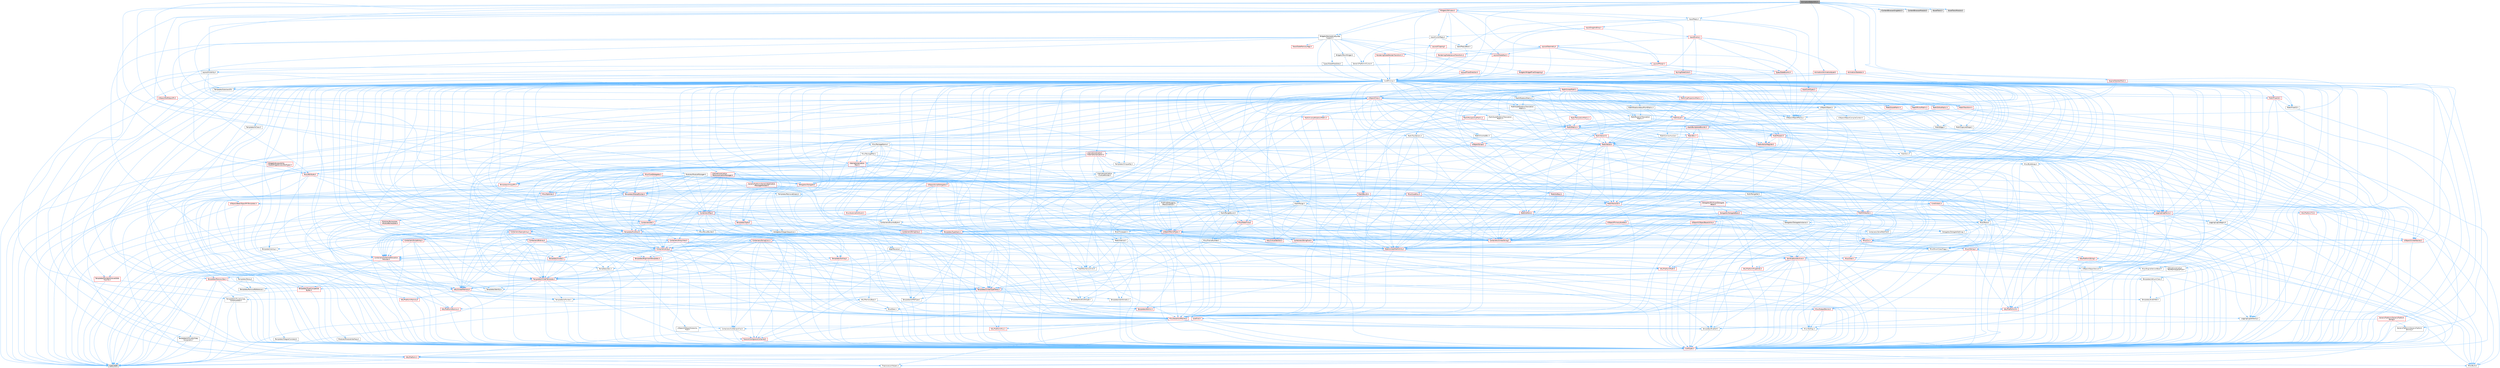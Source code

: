 digraph "AnimationEditorUtils.h"
{
 // INTERACTIVE_SVG=YES
 // LATEX_PDF_SIZE
  bgcolor="transparent";
  edge [fontname=Helvetica,fontsize=10,labelfontname=Helvetica,labelfontsize=10];
  node [fontname=Helvetica,fontsize=10,shape=box,height=0.2,width=0.4];
  Node1 [id="Node000001",label="AnimationEditorUtils.h",height=0.2,width=0.4,color="gray40", fillcolor="grey60", style="filled", fontcolor="black",tooltip=" "];
  Node1 -> Node2 [id="edge1_Node000001_Node000002",color="steelblue1",style="solid",tooltip=" "];
  Node2 [id="Node000002",label="CoreMinimal.h",height=0.2,width=0.4,color="grey40", fillcolor="white", style="filled",URL="$d7/d67/CoreMinimal_8h.html",tooltip=" "];
  Node2 -> Node3 [id="edge2_Node000002_Node000003",color="steelblue1",style="solid",tooltip=" "];
  Node3 [id="Node000003",label="CoreTypes.h",height=0.2,width=0.4,color="red", fillcolor="#FFF0F0", style="filled",URL="$dc/dec/CoreTypes_8h.html",tooltip=" "];
  Node3 -> Node4 [id="edge3_Node000003_Node000004",color="steelblue1",style="solid",tooltip=" "];
  Node4 [id="Node000004",label="HAL/Platform.h",height=0.2,width=0.4,color="red", fillcolor="#FFF0F0", style="filled",URL="$d9/dd0/Platform_8h.html",tooltip=" "];
  Node4 -> Node5 [id="edge4_Node000004_Node000005",color="steelblue1",style="solid",tooltip=" "];
  Node5 [id="Node000005",label="Misc/Build.h",height=0.2,width=0.4,color="grey40", fillcolor="white", style="filled",URL="$d3/dbb/Build_8h.html",tooltip=" "];
  Node4 -> Node7 [id="edge5_Node000004_Node000007",color="steelblue1",style="solid",tooltip=" "];
  Node7 [id="Node000007",label="type_traits",height=0.2,width=0.4,color="grey60", fillcolor="#E0E0E0", style="filled",tooltip=" "];
  Node4 -> Node8 [id="edge6_Node000004_Node000008",color="steelblue1",style="solid",tooltip=" "];
  Node8 [id="Node000008",label="PreprocessorHelpers.h",height=0.2,width=0.4,color="grey40", fillcolor="white", style="filled",URL="$db/ddb/PreprocessorHelpers_8h.html",tooltip=" "];
  Node2 -> Node17 [id="edge7_Node000002_Node000017",color="steelblue1",style="solid",tooltip=" "];
  Node17 [id="Node000017",label="CoreFwd.h",height=0.2,width=0.4,color="red", fillcolor="#FFF0F0", style="filled",URL="$d1/d1e/CoreFwd_8h.html",tooltip=" "];
  Node17 -> Node3 [id="edge8_Node000017_Node000003",color="steelblue1",style="solid",tooltip=" "];
  Node17 -> Node18 [id="edge9_Node000017_Node000018",color="steelblue1",style="solid",tooltip=" "];
  Node18 [id="Node000018",label="Containers/ContainersFwd.h",height=0.2,width=0.4,color="grey40", fillcolor="white", style="filled",URL="$d4/d0a/ContainersFwd_8h.html",tooltip=" "];
  Node18 -> Node4 [id="edge10_Node000018_Node000004",color="steelblue1",style="solid",tooltip=" "];
  Node18 -> Node3 [id="edge11_Node000018_Node000003",color="steelblue1",style="solid",tooltip=" "];
  Node18 -> Node19 [id="edge12_Node000018_Node000019",color="steelblue1",style="solid",tooltip=" "];
  Node19 [id="Node000019",label="Traits/IsContiguousContainer.h",height=0.2,width=0.4,color="red", fillcolor="#FFF0F0", style="filled",URL="$d5/d3c/IsContiguousContainer_8h.html",tooltip=" "];
  Node19 -> Node3 [id="edge13_Node000019_Node000003",color="steelblue1",style="solid",tooltip=" "];
  Node17 -> Node23 [id="edge14_Node000017_Node000023",color="steelblue1",style="solid",tooltip=" "];
  Node23 [id="Node000023",label="UObject/UObjectHierarchy\lFwd.h",height=0.2,width=0.4,color="grey40", fillcolor="white", style="filled",URL="$d3/d13/UObjectHierarchyFwd_8h.html",tooltip=" "];
  Node2 -> Node23 [id="edge15_Node000002_Node000023",color="steelblue1",style="solid",tooltip=" "];
  Node2 -> Node18 [id="edge16_Node000002_Node000018",color="steelblue1",style="solid",tooltip=" "];
  Node2 -> Node24 [id="edge17_Node000002_Node000024",color="steelblue1",style="solid",tooltip=" "];
  Node24 [id="Node000024",label="Misc/VarArgs.h",height=0.2,width=0.4,color="grey40", fillcolor="white", style="filled",URL="$d5/d6f/VarArgs_8h.html",tooltip=" "];
  Node24 -> Node3 [id="edge18_Node000024_Node000003",color="steelblue1",style="solid",tooltip=" "];
  Node2 -> Node25 [id="edge19_Node000002_Node000025",color="steelblue1",style="solid",tooltip=" "];
  Node25 [id="Node000025",label="Logging/LogVerbosity.h",height=0.2,width=0.4,color="grey40", fillcolor="white", style="filled",URL="$d2/d8f/LogVerbosity_8h.html",tooltip=" "];
  Node25 -> Node3 [id="edge20_Node000025_Node000003",color="steelblue1",style="solid",tooltip=" "];
  Node2 -> Node26 [id="edge21_Node000002_Node000026",color="steelblue1",style="solid",tooltip=" "];
  Node26 [id="Node000026",label="Misc/OutputDevice.h",height=0.2,width=0.4,color="red", fillcolor="#FFF0F0", style="filled",URL="$d7/d32/OutputDevice_8h.html",tooltip=" "];
  Node26 -> Node17 [id="edge22_Node000026_Node000017",color="steelblue1",style="solid",tooltip=" "];
  Node26 -> Node3 [id="edge23_Node000026_Node000003",color="steelblue1",style="solid",tooltip=" "];
  Node26 -> Node25 [id="edge24_Node000026_Node000025",color="steelblue1",style="solid",tooltip=" "];
  Node26 -> Node24 [id="edge25_Node000026_Node000024",color="steelblue1",style="solid",tooltip=" "];
  Node2 -> Node32 [id="edge26_Node000002_Node000032",color="steelblue1",style="solid",tooltip=" "];
  Node32 [id="Node000032",label="HAL/PlatformCrt.h",height=0.2,width=0.4,color="red", fillcolor="#FFF0F0", style="filled",URL="$d8/d75/PlatformCrt_8h.html",tooltip=" "];
  Node2 -> Node42 [id="edge27_Node000002_Node000042",color="steelblue1",style="solid",tooltip=" "];
  Node42 [id="Node000042",label="HAL/PlatformMisc.h",height=0.2,width=0.4,color="red", fillcolor="#FFF0F0", style="filled",URL="$d0/df5/PlatformMisc_8h.html",tooltip=" "];
  Node42 -> Node3 [id="edge28_Node000042_Node000003",color="steelblue1",style="solid",tooltip=" "];
  Node2 -> Node61 [id="edge29_Node000002_Node000061",color="steelblue1",style="solid",tooltip=" "];
  Node61 [id="Node000061",label="Misc/AssertionMacros.h",height=0.2,width=0.4,color="red", fillcolor="#FFF0F0", style="filled",URL="$d0/dfa/AssertionMacros_8h.html",tooltip=" "];
  Node61 -> Node3 [id="edge30_Node000061_Node000003",color="steelblue1",style="solid",tooltip=" "];
  Node61 -> Node4 [id="edge31_Node000061_Node000004",color="steelblue1",style="solid",tooltip=" "];
  Node61 -> Node42 [id="edge32_Node000061_Node000042",color="steelblue1",style="solid",tooltip=" "];
  Node61 -> Node8 [id="edge33_Node000061_Node000008",color="steelblue1",style="solid",tooltip=" "];
  Node61 -> Node62 [id="edge34_Node000061_Node000062",color="steelblue1",style="solid",tooltip=" "];
  Node62 [id="Node000062",label="Templates/EnableIf.h",height=0.2,width=0.4,color="grey40", fillcolor="white", style="filled",URL="$d7/d60/EnableIf_8h.html",tooltip=" "];
  Node62 -> Node3 [id="edge35_Node000062_Node000003",color="steelblue1",style="solid",tooltip=" "];
  Node61 -> Node24 [id="edge36_Node000061_Node000024",color="steelblue1",style="solid",tooltip=" "];
  Node2 -> Node70 [id="edge37_Node000002_Node000070",color="steelblue1",style="solid",tooltip=" "];
  Node70 [id="Node000070",label="Templates/IsPointer.h",height=0.2,width=0.4,color="grey40", fillcolor="white", style="filled",URL="$d7/d05/IsPointer_8h.html",tooltip=" "];
  Node70 -> Node3 [id="edge38_Node000070_Node000003",color="steelblue1",style="solid",tooltip=" "];
  Node2 -> Node71 [id="edge39_Node000002_Node000071",color="steelblue1",style="solid",tooltip=" "];
  Node71 [id="Node000071",label="HAL/PlatformMemory.h",height=0.2,width=0.4,color="red", fillcolor="#FFF0F0", style="filled",URL="$de/d68/PlatformMemory_8h.html",tooltip=" "];
  Node71 -> Node3 [id="edge40_Node000071_Node000003",color="steelblue1",style="solid",tooltip=" "];
  Node2 -> Node54 [id="edge41_Node000002_Node000054",color="steelblue1",style="solid",tooltip=" "];
  Node54 [id="Node000054",label="HAL/PlatformAtomics.h",height=0.2,width=0.4,color="red", fillcolor="#FFF0F0", style="filled",URL="$d3/d36/PlatformAtomics_8h.html",tooltip=" "];
  Node54 -> Node3 [id="edge42_Node000054_Node000003",color="steelblue1",style="solid",tooltip=" "];
  Node2 -> Node76 [id="edge43_Node000002_Node000076",color="steelblue1",style="solid",tooltip=" "];
  Node76 [id="Node000076",label="Misc/Exec.h",height=0.2,width=0.4,color="grey40", fillcolor="white", style="filled",URL="$de/ddb/Exec_8h.html",tooltip=" "];
  Node76 -> Node3 [id="edge44_Node000076_Node000003",color="steelblue1",style="solid",tooltip=" "];
  Node76 -> Node61 [id="edge45_Node000076_Node000061",color="steelblue1",style="solid",tooltip=" "];
  Node2 -> Node77 [id="edge46_Node000002_Node000077",color="steelblue1",style="solid",tooltip=" "];
  Node77 [id="Node000077",label="HAL/MemoryBase.h",height=0.2,width=0.4,color="grey40", fillcolor="white", style="filled",URL="$d6/d9f/MemoryBase_8h.html",tooltip=" "];
  Node77 -> Node3 [id="edge47_Node000077_Node000003",color="steelblue1",style="solid",tooltip=" "];
  Node77 -> Node54 [id="edge48_Node000077_Node000054",color="steelblue1",style="solid",tooltip=" "];
  Node77 -> Node32 [id="edge49_Node000077_Node000032",color="steelblue1",style="solid",tooltip=" "];
  Node77 -> Node76 [id="edge50_Node000077_Node000076",color="steelblue1",style="solid",tooltip=" "];
  Node77 -> Node26 [id="edge51_Node000077_Node000026",color="steelblue1",style="solid",tooltip=" "];
  Node77 -> Node78 [id="edge52_Node000077_Node000078",color="steelblue1",style="solid",tooltip=" "];
  Node78 [id="Node000078",label="Templates/Atomic.h",height=0.2,width=0.4,color="red", fillcolor="#FFF0F0", style="filled",URL="$d3/d91/Atomic_8h.html",tooltip=" "];
  Node2 -> Node87 [id="edge53_Node000002_Node000087",color="steelblue1",style="solid",tooltip=" "];
  Node87 [id="Node000087",label="HAL/UnrealMemory.h",height=0.2,width=0.4,color="red", fillcolor="#FFF0F0", style="filled",URL="$d9/d96/UnrealMemory_8h.html",tooltip=" "];
  Node87 -> Node3 [id="edge54_Node000087_Node000003",color="steelblue1",style="solid",tooltip=" "];
  Node87 -> Node77 [id="edge55_Node000087_Node000077",color="steelblue1",style="solid",tooltip=" "];
  Node87 -> Node71 [id="edge56_Node000087_Node000071",color="steelblue1",style="solid",tooltip=" "];
  Node87 -> Node70 [id="edge57_Node000087_Node000070",color="steelblue1",style="solid",tooltip=" "];
  Node2 -> Node89 [id="edge58_Node000002_Node000089",color="steelblue1",style="solid",tooltip=" "];
  Node89 [id="Node000089",label="Templates/IsArithmetic.h",height=0.2,width=0.4,color="grey40", fillcolor="white", style="filled",URL="$d2/d5d/IsArithmetic_8h.html",tooltip=" "];
  Node89 -> Node3 [id="edge59_Node000089_Node000003",color="steelblue1",style="solid",tooltip=" "];
  Node2 -> Node83 [id="edge60_Node000002_Node000083",color="steelblue1",style="solid",tooltip=" "];
  Node83 [id="Node000083",label="Templates/AndOrNot.h",height=0.2,width=0.4,color="grey40", fillcolor="white", style="filled",URL="$db/d0a/AndOrNot_8h.html",tooltip=" "];
  Node83 -> Node3 [id="edge61_Node000083_Node000003",color="steelblue1",style="solid",tooltip=" "];
  Node2 -> Node90 [id="edge62_Node000002_Node000090",color="steelblue1",style="solid",tooltip=" "];
  Node90 [id="Node000090",label="Templates/IsPODType.h",height=0.2,width=0.4,color="grey40", fillcolor="white", style="filled",URL="$d7/db1/IsPODType_8h.html",tooltip=" "];
  Node90 -> Node3 [id="edge63_Node000090_Node000003",color="steelblue1",style="solid",tooltip=" "];
  Node2 -> Node91 [id="edge64_Node000002_Node000091",color="steelblue1",style="solid",tooltip=" "];
  Node91 [id="Node000091",label="Templates/IsUECoreType.h",height=0.2,width=0.4,color="grey40", fillcolor="white", style="filled",URL="$d1/db8/IsUECoreType_8h.html",tooltip=" "];
  Node91 -> Node3 [id="edge65_Node000091_Node000003",color="steelblue1",style="solid",tooltip=" "];
  Node91 -> Node7 [id="edge66_Node000091_Node000007",color="steelblue1",style="solid",tooltip=" "];
  Node2 -> Node84 [id="edge67_Node000002_Node000084",color="steelblue1",style="solid",tooltip=" "];
  Node84 [id="Node000084",label="Templates/IsTriviallyCopy\lConstructible.h",height=0.2,width=0.4,color="grey40", fillcolor="white", style="filled",URL="$d3/d78/IsTriviallyCopyConstructible_8h.html",tooltip=" "];
  Node84 -> Node3 [id="edge68_Node000084_Node000003",color="steelblue1",style="solid",tooltip=" "];
  Node84 -> Node7 [id="edge69_Node000084_Node000007",color="steelblue1",style="solid",tooltip=" "];
  Node2 -> Node92 [id="edge70_Node000002_Node000092",color="steelblue1",style="solid",tooltip=" "];
  Node92 [id="Node000092",label="Templates/UnrealTypeTraits.h",height=0.2,width=0.4,color="red", fillcolor="#FFF0F0", style="filled",URL="$d2/d2d/UnrealTypeTraits_8h.html",tooltip=" "];
  Node92 -> Node3 [id="edge71_Node000092_Node000003",color="steelblue1",style="solid",tooltip=" "];
  Node92 -> Node70 [id="edge72_Node000092_Node000070",color="steelblue1",style="solid",tooltip=" "];
  Node92 -> Node61 [id="edge73_Node000092_Node000061",color="steelblue1",style="solid",tooltip=" "];
  Node92 -> Node83 [id="edge74_Node000092_Node000083",color="steelblue1",style="solid",tooltip=" "];
  Node92 -> Node62 [id="edge75_Node000092_Node000062",color="steelblue1",style="solid",tooltip=" "];
  Node92 -> Node89 [id="edge76_Node000092_Node000089",color="steelblue1",style="solid",tooltip=" "];
  Node92 -> Node90 [id="edge77_Node000092_Node000090",color="steelblue1",style="solid",tooltip=" "];
  Node92 -> Node91 [id="edge78_Node000092_Node000091",color="steelblue1",style="solid",tooltip=" "];
  Node92 -> Node84 [id="edge79_Node000092_Node000084",color="steelblue1",style="solid",tooltip=" "];
  Node2 -> Node62 [id="edge80_Node000002_Node000062",color="steelblue1",style="solid",tooltip=" "];
  Node2 -> Node94 [id="edge81_Node000002_Node000094",color="steelblue1",style="solid",tooltip=" "];
  Node94 [id="Node000094",label="Templates/RemoveReference.h",height=0.2,width=0.4,color="grey40", fillcolor="white", style="filled",URL="$da/dbe/RemoveReference_8h.html",tooltip=" "];
  Node94 -> Node3 [id="edge82_Node000094_Node000003",color="steelblue1",style="solid",tooltip=" "];
  Node2 -> Node95 [id="edge83_Node000002_Node000095",color="steelblue1",style="solid",tooltip=" "];
  Node95 [id="Node000095",label="Templates/IntegralConstant.h",height=0.2,width=0.4,color="grey40", fillcolor="white", style="filled",URL="$db/d1b/IntegralConstant_8h.html",tooltip=" "];
  Node95 -> Node3 [id="edge84_Node000095_Node000003",color="steelblue1",style="solid",tooltip=" "];
  Node2 -> Node96 [id="edge85_Node000002_Node000096",color="steelblue1",style="solid",tooltip=" "];
  Node96 [id="Node000096",label="Templates/IsClass.h",height=0.2,width=0.4,color="grey40", fillcolor="white", style="filled",URL="$db/dcb/IsClass_8h.html",tooltip=" "];
  Node96 -> Node3 [id="edge86_Node000096_Node000003",color="steelblue1",style="solid",tooltip=" "];
  Node2 -> Node97 [id="edge87_Node000002_Node000097",color="steelblue1",style="solid",tooltip=" "];
  Node97 [id="Node000097",label="Templates/TypeCompatible\lBytes.h",height=0.2,width=0.4,color="red", fillcolor="#FFF0F0", style="filled",URL="$df/d0a/TypeCompatibleBytes_8h.html",tooltip=" "];
  Node97 -> Node3 [id="edge88_Node000097_Node000003",color="steelblue1",style="solid",tooltip=" "];
  Node97 -> Node7 [id="edge89_Node000097_Node000007",color="steelblue1",style="solid",tooltip=" "];
  Node2 -> Node19 [id="edge90_Node000002_Node000019",color="steelblue1",style="solid",tooltip=" "];
  Node2 -> Node98 [id="edge91_Node000002_Node000098",color="steelblue1",style="solid",tooltip=" "];
  Node98 [id="Node000098",label="Templates/UnrealTemplate.h",height=0.2,width=0.4,color="red", fillcolor="#FFF0F0", style="filled",URL="$d4/d24/UnrealTemplate_8h.html",tooltip=" "];
  Node98 -> Node3 [id="edge92_Node000098_Node000003",color="steelblue1",style="solid",tooltip=" "];
  Node98 -> Node70 [id="edge93_Node000098_Node000070",color="steelblue1",style="solid",tooltip=" "];
  Node98 -> Node87 [id="edge94_Node000098_Node000087",color="steelblue1",style="solid",tooltip=" "];
  Node98 -> Node92 [id="edge95_Node000098_Node000092",color="steelblue1",style="solid",tooltip=" "];
  Node98 -> Node94 [id="edge96_Node000098_Node000094",color="steelblue1",style="solid",tooltip=" "];
  Node98 -> Node97 [id="edge97_Node000098_Node000097",color="steelblue1",style="solid",tooltip=" "];
  Node98 -> Node65 [id="edge98_Node000098_Node000065",color="steelblue1",style="solid",tooltip=" "];
  Node65 [id="Node000065",label="Templates/Identity.h",height=0.2,width=0.4,color="grey40", fillcolor="white", style="filled",URL="$d0/dd5/Identity_8h.html",tooltip=" "];
  Node98 -> Node19 [id="edge99_Node000098_Node000019",color="steelblue1",style="solid",tooltip=" "];
  Node98 -> Node7 [id="edge100_Node000098_Node000007",color="steelblue1",style="solid",tooltip=" "];
  Node2 -> Node47 [id="edge101_Node000002_Node000047",color="steelblue1",style="solid",tooltip=" "];
  Node47 [id="Node000047",label="Math/NumericLimits.h",height=0.2,width=0.4,color="grey40", fillcolor="white", style="filled",URL="$df/d1b/NumericLimits_8h.html",tooltip=" "];
  Node47 -> Node3 [id="edge102_Node000047_Node000003",color="steelblue1",style="solid",tooltip=" "];
  Node2 -> Node102 [id="edge103_Node000002_Node000102",color="steelblue1",style="solid",tooltip=" "];
  Node102 [id="Node000102",label="HAL/PlatformMath.h",height=0.2,width=0.4,color="red", fillcolor="#FFF0F0", style="filled",URL="$dc/d53/PlatformMath_8h.html",tooltip=" "];
  Node102 -> Node3 [id="edge104_Node000102_Node000003",color="steelblue1",style="solid",tooltip=" "];
  Node2 -> Node85 [id="edge105_Node000002_Node000085",color="steelblue1",style="solid",tooltip=" "];
  Node85 [id="Node000085",label="Templates/IsTriviallyCopy\lAssignable.h",height=0.2,width=0.4,color="grey40", fillcolor="white", style="filled",URL="$d2/df2/IsTriviallyCopyAssignable_8h.html",tooltip=" "];
  Node85 -> Node3 [id="edge106_Node000085_Node000003",color="steelblue1",style="solid",tooltip=" "];
  Node85 -> Node7 [id="edge107_Node000085_Node000007",color="steelblue1",style="solid",tooltip=" "];
  Node2 -> Node110 [id="edge108_Node000002_Node000110",color="steelblue1",style="solid",tooltip=" "];
  Node110 [id="Node000110",label="Templates/MemoryOps.h",height=0.2,width=0.4,color="red", fillcolor="#FFF0F0", style="filled",URL="$db/dea/MemoryOps_8h.html",tooltip=" "];
  Node110 -> Node3 [id="edge109_Node000110_Node000003",color="steelblue1",style="solid",tooltip=" "];
  Node110 -> Node87 [id="edge110_Node000110_Node000087",color="steelblue1",style="solid",tooltip=" "];
  Node110 -> Node85 [id="edge111_Node000110_Node000085",color="steelblue1",style="solid",tooltip=" "];
  Node110 -> Node84 [id="edge112_Node000110_Node000084",color="steelblue1",style="solid",tooltip=" "];
  Node110 -> Node92 [id="edge113_Node000110_Node000092",color="steelblue1",style="solid",tooltip=" "];
  Node110 -> Node7 [id="edge114_Node000110_Node000007",color="steelblue1",style="solid",tooltip=" "];
  Node2 -> Node111 [id="edge115_Node000002_Node000111",color="steelblue1",style="solid",tooltip=" "];
  Node111 [id="Node000111",label="Containers/ContainerAllocation\lPolicies.h",height=0.2,width=0.4,color="red", fillcolor="#FFF0F0", style="filled",URL="$d7/dff/ContainerAllocationPolicies_8h.html",tooltip=" "];
  Node111 -> Node3 [id="edge116_Node000111_Node000003",color="steelblue1",style="solid",tooltip=" "];
  Node111 -> Node111 [id="edge117_Node000111_Node000111",color="steelblue1",style="solid",tooltip=" "];
  Node111 -> Node102 [id="edge118_Node000111_Node000102",color="steelblue1",style="solid",tooltip=" "];
  Node111 -> Node87 [id="edge119_Node000111_Node000087",color="steelblue1",style="solid",tooltip=" "];
  Node111 -> Node47 [id="edge120_Node000111_Node000047",color="steelblue1",style="solid",tooltip=" "];
  Node111 -> Node61 [id="edge121_Node000111_Node000061",color="steelblue1",style="solid",tooltip=" "];
  Node111 -> Node110 [id="edge122_Node000111_Node000110",color="steelblue1",style="solid",tooltip=" "];
  Node111 -> Node97 [id="edge123_Node000111_Node000097",color="steelblue1",style="solid",tooltip=" "];
  Node111 -> Node7 [id="edge124_Node000111_Node000007",color="steelblue1",style="solid",tooltip=" "];
  Node2 -> Node114 [id="edge125_Node000002_Node000114",color="steelblue1",style="solid",tooltip=" "];
  Node114 [id="Node000114",label="Templates/IsEnumClass.h",height=0.2,width=0.4,color="grey40", fillcolor="white", style="filled",URL="$d7/d15/IsEnumClass_8h.html",tooltip=" "];
  Node114 -> Node3 [id="edge126_Node000114_Node000003",color="steelblue1",style="solid",tooltip=" "];
  Node114 -> Node83 [id="edge127_Node000114_Node000083",color="steelblue1",style="solid",tooltip=" "];
  Node2 -> Node115 [id="edge128_Node000002_Node000115",color="steelblue1",style="solid",tooltip=" "];
  Node115 [id="Node000115",label="HAL/PlatformProperties.h",height=0.2,width=0.4,color="red", fillcolor="#FFF0F0", style="filled",URL="$d9/db0/PlatformProperties_8h.html",tooltip=" "];
  Node115 -> Node3 [id="edge129_Node000115_Node000003",color="steelblue1",style="solid",tooltip=" "];
  Node2 -> Node118 [id="edge130_Node000002_Node000118",color="steelblue1",style="solid",tooltip=" "];
  Node118 [id="Node000118",label="Misc/EngineVersionBase.h",height=0.2,width=0.4,color="grey40", fillcolor="white", style="filled",URL="$d5/d2b/EngineVersionBase_8h.html",tooltip=" "];
  Node118 -> Node3 [id="edge131_Node000118_Node000003",color="steelblue1",style="solid",tooltip=" "];
  Node2 -> Node119 [id="edge132_Node000002_Node000119",color="steelblue1",style="solid",tooltip=" "];
  Node119 [id="Node000119",label="Internationalization\l/TextNamespaceFwd.h",height=0.2,width=0.4,color="grey40", fillcolor="white", style="filled",URL="$d8/d97/TextNamespaceFwd_8h.html",tooltip=" "];
  Node119 -> Node3 [id="edge133_Node000119_Node000003",color="steelblue1",style="solid",tooltip=" "];
  Node2 -> Node120 [id="edge134_Node000002_Node000120",color="steelblue1",style="solid",tooltip=" "];
  Node120 [id="Node000120",label="Serialization/Archive.h",height=0.2,width=0.4,color="red", fillcolor="#FFF0F0", style="filled",URL="$d7/d3b/Archive_8h.html",tooltip=" "];
  Node120 -> Node17 [id="edge135_Node000120_Node000017",color="steelblue1",style="solid",tooltip=" "];
  Node120 -> Node3 [id="edge136_Node000120_Node000003",color="steelblue1",style="solid",tooltip=" "];
  Node120 -> Node115 [id="edge137_Node000120_Node000115",color="steelblue1",style="solid",tooltip=" "];
  Node120 -> Node119 [id="edge138_Node000120_Node000119",color="steelblue1",style="solid",tooltip=" "];
  Node120 -> Node61 [id="edge139_Node000120_Node000061",color="steelblue1",style="solid",tooltip=" "];
  Node120 -> Node5 [id="edge140_Node000120_Node000005",color="steelblue1",style="solid",tooltip=" "];
  Node120 -> Node118 [id="edge141_Node000120_Node000118",color="steelblue1",style="solid",tooltip=" "];
  Node120 -> Node24 [id="edge142_Node000120_Node000024",color="steelblue1",style="solid",tooltip=" "];
  Node120 -> Node62 [id="edge143_Node000120_Node000062",color="steelblue1",style="solid",tooltip=" "];
  Node120 -> Node114 [id="edge144_Node000120_Node000114",color="steelblue1",style="solid",tooltip=" "];
  Node120 -> Node98 [id="edge145_Node000120_Node000098",color="steelblue1",style="solid",tooltip=" "];
  Node120 -> Node123 [id="edge146_Node000120_Node000123",color="steelblue1",style="solid",tooltip=" "];
  Node123 [id="Node000123",label="UObject/ObjectVersion.h",height=0.2,width=0.4,color="grey40", fillcolor="white", style="filled",URL="$da/d63/ObjectVersion_8h.html",tooltip=" "];
  Node123 -> Node3 [id="edge147_Node000123_Node000003",color="steelblue1",style="solid",tooltip=" "];
  Node2 -> Node124 [id="edge148_Node000002_Node000124",color="steelblue1",style="solid",tooltip=" "];
  Node124 [id="Node000124",label="Templates/Less.h",height=0.2,width=0.4,color="grey40", fillcolor="white", style="filled",URL="$de/dc8/Less_8h.html",tooltip=" "];
  Node124 -> Node3 [id="edge149_Node000124_Node000003",color="steelblue1",style="solid",tooltip=" "];
  Node124 -> Node98 [id="edge150_Node000124_Node000098",color="steelblue1",style="solid",tooltip=" "];
  Node2 -> Node125 [id="edge151_Node000002_Node000125",color="steelblue1",style="solid",tooltip=" "];
  Node125 [id="Node000125",label="Templates/Sorting.h",height=0.2,width=0.4,color="red", fillcolor="#FFF0F0", style="filled",URL="$d3/d9e/Sorting_8h.html",tooltip=" "];
  Node125 -> Node3 [id="edge152_Node000125_Node000003",color="steelblue1",style="solid",tooltip=" "];
  Node125 -> Node102 [id="edge153_Node000125_Node000102",color="steelblue1",style="solid",tooltip=" "];
  Node125 -> Node124 [id="edge154_Node000125_Node000124",color="steelblue1",style="solid",tooltip=" "];
  Node2 -> Node136 [id="edge155_Node000002_Node000136",color="steelblue1",style="solid",tooltip=" "];
  Node136 [id="Node000136",label="Misc/Char.h",height=0.2,width=0.4,color="red", fillcolor="#FFF0F0", style="filled",URL="$d0/d58/Char_8h.html",tooltip=" "];
  Node136 -> Node3 [id="edge156_Node000136_Node000003",color="steelblue1",style="solid",tooltip=" "];
  Node136 -> Node7 [id="edge157_Node000136_Node000007",color="steelblue1",style="solid",tooltip=" "];
  Node2 -> Node139 [id="edge158_Node000002_Node000139",color="steelblue1",style="solid",tooltip=" "];
  Node139 [id="Node000139",label="GenericPlatform/GenericPlatform\lStricmp.h",height=0.2,width=0.4,color="grey40", fillcolor="white", style="filled",URL="$d2/d86/GenericPlatformStricmp_8h.html",tooltip=" "];
  Node139 -> Node3 [id="edge159_Node000139_Node000003",color="steelblue1",style="solid",tooltip=" "];
  Node2 -> Node140 [id="edge160_Node000002_Node000140",color="steelblue1",style="solid",tooltip=" "];
  Node140 [id="Node000140",label="GenericPlatform/GenericPlatform\lString.h",height=0.2,width=0.4,color="red", fillcolor="#FFF0F0", style="filled",URL="$dd/d20/GenericPlatformString_8h.html",tooltip=" "];
  Node140 -> Node3 [id="edge161_Node000140_Node000003",color="steelblue1",style="solid",tooltip=" "];
  Node140 -> Node139 [id="edge162_Node000140_Node000139",color="steelblue1",style="solid",tooltip=" "];
  Node140 -> Node62 [id="edge163_Node000140_Node000062",color="steelblue1",style="solid",tooltip=" "];
  Node140 -> Node7 [id="edge164_Node000140_Node000007",color="steelblue1",style="solid",tooltip=" "];
  Node2 -> Node73 [id="edge165_Node000002_Node000073",color="steelblue1",style="solid",tooltip=" "];
  Node73 [id="Node000073",label="HAL/PlatformString.h",height=0.2,width=0.4,color="red", fillcolor="#FFF0F0", style="filled",URL="$db/db5/PlatformString_8h.html",tooltip=" "];
  Node73 -> Node3 [id="edge166_Node000073_Node000003",color="steelblue1",style="solid",tooltip=" "];
  Node2 -> Node143 [id="edge167_Node000002_Node000143",color="steelblue1",style="solid",tooltip=" "];
  Node143 [id="Node000143",label="Misc/CString.h",height=0.2,width=0.4,color="red", fillcolor="#FFF0F0", style="filled",URL="$d2/d49/CString_8h.html",tooltip=" "];
  Node143 -> Node3 [id="edge168_Node000143_Node000003",color="steelblue1",style="solid",tooltip=" "];
  Node143 -> Node32 [id="edge169_Node000143_Node000032",color="steelblue1",style="solid",tooltip=" "];
  Node143 -> Node73 [id="edge170_Node000143_Node000073",color="steelblue1",style="solid",tooltip=" "];
  Node143 -> Node61 [id="edge171_Node000143_Node000061",color="steelblue1",style="solid",tooltip=" "];
  Node143 -> Node136 [id="edge172_Node000143_Node000136",color="steelblue1",style="solid",tooltip=" "];
  Node143 -> Node24 [id="edge173_Node000143_Node000024",color="steelblue1",style="solid",tooltip=" "];
  Node2 -> Node144 [id="edge174_Node000002_Node000144",color="steelblue1",style="solid",tooltip=" "];
  Node144 [id="Node000144",label="Misc/Crc.h",height=0.2,width=0.4,color="red", fillcolor="#FFF0F0", style="filled",URL="$d4/dd2/Crc_8h.html",tooltip=" "];
  Node144 -> Node3 [id="edge175_Node000144_Node000003",color="steelblue1",style="solid",tooltip=" "];
  Node144 -> Node73 [id="edge176_Node000144_Node000073",color="steelblue1",style="solid",tooltip=" "];
  Node144 -> Node61 [id="edge177_Node000144_Node000061",color="steelblue1",style="solid",tooltip=" "];
  Node144 -> Node143 [id="edge178_Node000144_Node000143",color="steelblue1",style="solid",tooltip=" "];
  Node144 -> Node136 [id="edge179_Node000144_Node000136",color="steelblue1",style="solid",tooltip=" "];
  Node144 -> Node92 [id="edge180_Node000144_Node000092",color="steelblue1",style="solid",tooltip=" "];
  Node2 -> Node135 [id="edge181_Node000002_Node000135",color="steelblue1",style="solid",tooltip=" "];
  Node135 [id="Node000135",label="Math/UnrealMathUtility.h",height=0.2,width=0.4,color="red", fillcolor="#FFF0F0", style="filled",URL="$db/db8/UnrealMathUtility_8h.html",tooltip=" "];
  Node135 -> Node3 [id="edge182_Node000135_Node000003",color="steelblue1",style="solid",tooltip=" "];
  Node135 -> Node61 [id="edge183_Node000135_Node000061",color="steelblue1",style="solid",tooltip=" "];
  Node135 -> Node102 [id="edge184_Node000135_Node000102",color="steelblue1",style="solid",tooltip=" "];
  Node135 -> Node65 [id="edge185_Node000135_Node000065",color="steelblue1",style="solid",tooltip=" "];
  Node2 -> Node145 [id="edge186_Node000002_Node000145",color="steelblue1",style="solid",tooltip=" "];
  Node145 [id="Node000145",label="Containers/UnrealString.h",height=0.2,width=0.4,color="red", fillcolor="#FFF0F0", style="filled",URL="$d5/dba/UnrealString_8h.html",tooltip=" "];
  Node2 -> Node149 [id="edge187_Node000002_Node000149",color="steelblue1",style="solid",tooltip=" "];
  Node149 [id="Node000149",label="Containers/Array.h",height=0.2,width=0.4,color="red", fillcolor="#FFF0F0", style="filled",URL="$df/dd0/Array_8h.html",tooltip=" "];
  Node149 -> Node3 [id="edge188_Node000149_Node000003",color="steelblue1",style="solid",tooltip=" "];
  Node149 -> Node61 [id="edge189_Node000149_Node000061",color="steelblue1",style="solid",tooltip=" "];
  Node149 -> Node87 [id="edge190_Node000149_Node000087",color="steelblue1",style="solid",tooltip=" "];
  Node149 -> Node92 [id="edge191_Node000149_Node000092",color="steelblue1",style="solid",tooltip=" "];
  Node149 -> Node98 [id="edge192_Node000149_Node000098",color="steelblue1",style="solid",tooltip=" "];
  Node149 -> Node111 [id="edge193_Node000149_Node000111",color="steelblue1",style="solid",tooltip=" "];
  Node149 -> Node120 [id="edge194_Node000149_Node000120",color="steelblue1",style="solid",tooltip=" "];
  Node149 -> Node128 [id="edge195_Node000149_Node000128",color="steelblue1",style="solid",tooltip=" "];
  Node128 [id="Node000128",label="Templates/Invoke.h",height=0.2,width=0.4,color="red", fillcolor="#FFF0F0", style="filled",URL="$d7/deb/Invoke_8h.html",tooltip=" "];
  Node128 -> Node3 [id="edge196_Node000128_Node000003",color="steelblue1",style="solid",tooltip=" "];
  Node128 -> Node98 [id="edge197_Node000128_Node000098",color="steelblue1",style="solid",tooltip=" "];
  Node128 -> Node7 [id="edge198_Node000128_Node000007",color="steelblue1",style="solid",tooltip=" "];
  Node149 -> Node124 [id="edge199_Node000149_Node000124",color="steelblue1",style="solid",tooltip=" "];
  Node149 -> Node125 [id="edge200_Node000149_Node000125",color="steelblue1",style="solid",tooltip=" "];
  Node149 -> Node172 [id="edge201_Node000149_Node000172",color="steelblue1",style="solid",tooltip=" "];
  Node172 [id="Node000172",label="Templates/AlignmentTemplates.h",height=0.2,width=0.4,color="red", fillcolor="#FFF0F0", style="filled",URL="$dd/d32/AlignmentTemplates_8h.html",tooltip=" "];
  Node172 -> Node3 [id="edge202_Node000172_Node000003",color="steelblue1",style="solid",tooltip=" "];
  Node172 -> Node70 [id="edge203_Node000172_Node000070",color="steelblue1",style="solid",tooltip=" "];
  Node149 -> Node7 [id="edge204_Node000149_Node000007",color="steelblue1",style="solid",tooltip=" "];
  Node2 -> Node173 [id="edge205_Node000002_Node000173",color="steelblue1",style="solid",tooltip=" "];
  Node173 [id="Node000173",label="Misc/FrameNumber.h",height=0.2,width=0.4,color="grey40", fillcolor="white", style="filled",URL="$dd/dbd/FrameNumber_8h.html",tooltip=" "];
  Node173 -> Node3 [id="edge206_Node000173_Node000003",color="steelblue1",style="solid",tooltip=" "];
  Node173 -> Node47 [id="edge207_Node000173_Node000047",color="steelblue1",style="solid",tooltip=" "];
  Node173 -> Node135 [id="edge208_Node000173_Node000135",color="steelblue1",style="solid",tooltip=" "];
  Node173 -> Node62 [id="edge209_Node000173_Node000062",color="steelblue1",style="solid",tooltip=" "];
  Node173 -> Node92 [id="edge210_Node000173_Node000092",color="steelblue1",style="solid",tooltip=" "];
  Node2 -> Node174 [id="edge211_Node000002_Node000174",color="steelblue1",style="solid",tooltip=" "];
  Node174 [id="Node000174",label="Misc/Timespan.h",height=0.2,width=0.4,color="grey40", fillcolor="white", style="filled",URL="$da/dd9/Timespan_8h.html",tooltip=" "];
  Node174 -> Node3 [id="edge212_Node000174_Node000003",color="steelblue1",style="solid",tooltip=" "];
  Node174 -> Node175 [id="edge213_Node000174_Node000175",color="steelblue1",style="solid",tooltip=" "];
  Node175 [id="Node000175",label="Math/Interval.h",height=0.2,width=0.4,color="grey40", fillcolor="white", style="filled",URL="$d1/d55/Interval_8h.html",tooltip=" "];
  Node175 -> Node3 [id="edge214_Node000175_Node000003",color="steelblue1",style="solid",tooltip=" "];
  Node175 -> Node89 [id="edge215_Node000175_Node000089",color="steelblue1",style="solid",tooltip=" "];
  Node175 -> Node92 [id="edge216_Node000175_Node000092",color="steelblue1",style="solid",tooltip=" "];
  Node175 -> Node47 [id="edge217_Node000175_Node000047",color="steelblue1",style="solid",tooltip=" "];
  Node175 -> Node135 [id="edge218_Node000175_Node000135",color="steelblue1",style="solid",tooltip=" "];
  Node174 -> Node135 [id="edge219_Node000174_Node000135",color="steelblue1",style="solid",tooltip=" "];
  Node174 -> Node61 [id="edge220_Node000174_Node000061",color="steelblue1",style="solid",tooltip=" "];
  Node2 -> Node176 [id="edge221_Node000002_Node000176",color="steelblue1",style="solid",tooltip=" "];
  Node176 [id="Node000176",label="Containers/StringConv.h",height=0.2,width=0.4,color="red", fillcolor="#FFF0F0", style="filled",URL="$d3/ddf/StringConv_8h.html",tooltip=" "];
  Node176 -> Node3 [id="edge222_Node000176_Node000003",color="steelblue1",style="solid",tooltip=" "];
  Node176 -> Node61 [id="edge223_Node000176_Node000061",color="steelblue1",style="solid",tooltip=" "];
  Node176 -> Node111 [id="edge224_Node000176_Node000111",color="steelblue1",style="solid",tooltip=" "];
  Node176 -> Node149 [id="edge225_Node000176_Node000149",color="steelblue1",style="solid",tooltip=" "];
  Node176 -> Node143 [id="edge226_Node000176_Node000143",color="steelblue1",style="solid",tooltip=" "];
  Node176 -> Node177 [id="edge227_Node000176_Node000177",color="steelblue1",style="solid",tooltip=" "];
  Node177 [id="Node000177",label="Templates/IsArray.h",height=0.2,width=0.4,color="grey40", fillcolor="white", style="filled",URL="$d8/d8d/IsArray_8h.html",tooltip=" "];
  Node177 -> Node3 [id="edge228_Node000177_Node000003",color="steelblue1",style="solid",tooltip=" "];
  Node176 -> Node98 [id="edge229_Node000176_Node000098",color="steelblue1",style="solid",tooltip=" "];
  Node176 -> Node92 [id="edge230_Node000176_Node000092",color="steelblue1",style="solid",tooltip=" "];
  Node176 -> Node19 [id="edge231_Node000176_Node000019",color="steelblue1",style="solid",tooltip=" "];
  Node176 -> Node7 [id="edge232_Node000176_Node000007",color="steelblue1",style="solid",tooltip=" "];
  Node2 -> Node178 [id="edge233_Node000002_Node000178",color="steelblue1",style="solid",tooltip=" "];
  Node178 [id="Node000178",label="UObject/UnrealNames.h",height=0.2,width=0.4,color="red", fillcolor="#FFF0F0", style="filled",URL="$d8/db1/UnrealNames_8h.html",tooltip=" "];
  Node178 -> Node3 [id="edge234_Node000178_Node000003",color="steelblue1",style="solid",tooltip=" "];
  Node2 -> Node180 [id="edge235_Node000002_Node000180",color="steelblue1",style="solid",tooltip=" "];
  Node180 [id="Node000180",label="UObject/NameTypes.h",height=0.2,width=0.4,color="red", fillcolor="#FFF0F0", style="filled",URL="$d6/d35/NameTypes_8h.html",tooltip=" "];
  Node180 -> Node3 [id="edge236_Node000180_Node000003",color="steelblue1",style="solid",tooltip=" "];
  Node180 -> Node61 [id="edge237_Node000180_Node000061",color="steelblue1",style="solid",tooltip=" "];
  Node180 -> Node87 [id="edge238_Node000180_Node000087",color="steelblue1",style="solid",tooltip=" "];
  Node180 -> Node92 [id="edge239_Node000180_Node000092",color="steelblue1",style="solid",tooltip=" "];
  Node180 -> Node98 [id="edge240_Node000180_Node000098",color="steelblue1",style="solid",tooltip=" "];
  Node180 -> Node145 [id="edge241_Node000180_Node000145",color="steelblue1",style="solid",tooltip=" "];
  Node180 -> Node181 [id="edge242_Node000180_Node000181",color="steelblue1",style="solid",tooltip=" "];
  Node181 [id="Node000181",label="HAL/CriticalSection.h",height=0.2,width=0.4,color="red", fillcolor="#FFF0F0", style="filled",URL="$d6/d90/CriticalSection_8h.html",tooltip=" "];
  Node180 -> Node176 [id="edge243_Node000180_Node000176",color="steelblue1",style="solid",tooltip=" "];
  Node180 -> Node44 [id="edge244_Node000180_Node000044",color="steelblue1",style="solid",tooltip=" "];
  Node44 [id="Node000044",label="Containers/StringFwd.h",height=0.2,width=0.4,color="red", fillcolor="#FFF0F0", style="filled",URL="$df/d37/StringFwd_8h.html",tooltip=" "];
  Node44 -> Node3 [id="edge245_Node000044_Node000003",color="steelblue1",style="solid",tooltip=" "];
  Node44 -> Node19 [id="edge246_Node000044_Node000019",color="steelblue1",style="solid",tooltip=" "];
  Node180 -> Node178 [id="edge247_Node000180_Node000178",color="steelblue1",style="solid",tooltip=" "];
  Node180 -> Node78 [id="edge248_Node000180_Node000078",color="steelblue1",style="solid",tooltip=" "];
  Node2 -> Node188 [id="edge249_Node000002_Node000188",color="steelblue1",style="solid",tooltip=" "];
  Node188 [id="Node000188",label="Misc/Parse.h",height=0.2,width=0.4,color="grey40", fillcolor="white", style="filled",URL="$dc/d71/Parse_8h.html",tooltip=" "];
  Node188 -> Node44 [id="edge250_Node000188_Node000044",color="steelblue1",style="solid",tooltip=" "];
  Node188 -> Node145 [id="edge251_Node000188_Node000145",color="steelblue1",style="solid",tooltip=" "];
  Node188 -> Node3 [id="edge252_Node000188_Node000003",color="steelblue1",style="solid",tooltip=" "];
  Node188 -> Node32 [id="edge253_Node000188_Node000032",color="steelblue1",style="solid",tooltip=" "];
  Node188 -> Node5 [id="edge254_Node000188_Node000005",color="steelblue1",style="solid",tooltip=" "];
  Node188 -> Node49 [id="edge255_Node000188_Node000049",color="steelblue1",style="solid",tooltip=" "];
  Node49 [id="Node000049",label="Misc/EnumClassFlags.h",height=0.2,width=0.4,color="grey40", fillcolor="white", style="filled",URL="$d8/de7/EnumClassFlags_8h.html",tooltip=" "];
  Node188 -> Node189 [id="edge256_Node000188_Node000189",color="steelblue1",style="solid",tooltip=" "];
  Node189 [id="Node000189",label="Templates/Function.h",height=0.2,width=0.4,color="red", fillcolor="#FFF0F0", style="filled",URL="$df/df5/Function_8h.html",tooltip=" "];
  Node189 -> Node3 [id="edge257_Node000189_Node000003",color="steelblue1",style="solid",tooltip=" "];
  Node189 -> Node61 [id="edge258_Node000189_Node000061",color="steelblue1",style="solid",tooltip=" "];
  Node189 -> Node87 [id="edge259_Node000189_Node000087",color="steelblue1",style="solid",tooltip=" "];
  Node189 -> Node92 [id="edge260_Node000189_Node000092",color="steelblue1",style="solid",tooltip=" "];
  Node189 -> Node128 [id="edge261_Node000189_Node000128",color="steelblue1",style="solid",tooltip=" "];
  Node189 -> Node98 [id="edge262_Node000189_Node000098",color="steelblue1",style="solid",tooltip=" "];
  Node189 -> Node135 [id="edge263_Node000189_Node000135",color="steelblue1",style="solid",tooltip=" "];
  Node189 -> Node7 [id="edge264_Node000189_Node000007",color="steelblue1",style="solid",tooltip=" "];
  Node2 -> Node172 [id="edge265_Node000002_Node000172",color="steelblue1",style="solid",tooltip=" "];
  Node2 -> Node191 [id="edge266_Node000002_Node000191",color="steelblue1",style="solid",tooltip=" "];
  Node191 [id="Node000191",label="Misc/StructBuilder.h",height=0.2,width=0.4,color="grey40", fillcolor="white", style="filled",URL="$d9/db3/StructBuilder_8h.html",tooltip=" "];
  Node191 -> Node3 [id="edge267_Node000191_Node000003",color="steelblue1",style="solid",tooltip=" "];
  Node191 -> Node135 [id="edge268_Node000191_Node000135",color="steelblue1",style="solid",tooltip=" "];
  Node191 -> Node172 [id="edge269_Node000191_Node000172",color="steelblue1",style="solid",tooltip=" "];
  Node2 -> Node104 [id="edge270_Node000002_Node000104",color="steelblue1",style="solid",tooltip=" "];
  Node104 [id="Node000104",label="Templates/Decay.h",height=0.2,width=0.4,color="grey40", fillcolor="white", style="filled",URL="$dd/d0f/Decay_8h.html",tooltip=" "];
  Node104 -> Node3 [id="edge271_Node000104_Node000003",color="steelblue1",style="solid",tooltip=" "];
  Node104 -> Node94 [id="edge272_Node000104_Node000094",color="steelblue1",style="solid",tooltip=" "];
  Node104 -> Node7 [id="edge273_Node000104_Node000007",color="steelblue1",style="solid",tooltip=" "];
  Node2 -> Node192 [id="edge274_Node000002_Node000192",color="steelblue1",style="solid",tooltip=" "];
  Node192 [id="Node000192",label="Templates/PointerIsConvertible\lFromTo.h",height=0.2,width=0.4,color="red", fillcolor="#FFF0F0", style="filled",URL="$d6/d65/PointerIsConvertibleFromTo_8h.html",tooltip=" "];
  Node192 -> Node3 [id="edge275_Node000192_Node000003",color="steelblue1",style="solid",tooltip=" "];
  Node192 -> Node7 [id="edge276_Node000192_Node000007",color="steelblue1",style="solid",tooltip=" "];
  Node2 -> Node128 [id="edge277_Node000002_Node000128",color="steelblue1",style="solid",tooltip=" "];
  Node2 -> Node189 [id="edge278_Node000002_Node000189",color="steelblue1",style="solid",tooltip=" "];
  Node2 -> Node161 [id="edge279_Node000002_Node000161",color="steelblue1",style="solid",tooltip=" "];
  Node161 [id="Node000161",label="Templates/TypeHash.h",height=0.2,width=0.4,color="red", fillcolor="#FFF0F0", style="filled",URL="$d1/d62/TypeHash_8h.html",tooltip=" "];
  Node161 -> Node3 [id="edge280_Node000161_Node000003",color="steelblue1",style="solid",tooltip=" "];
  Node161 -> Node144 [id="edge281_Node000161_Node000144",color="steelblue1",style="solid",tooltip=" "];
  Node161 -> Node7 [id="edge282_Node000161_Node000007",color="steelblue1",style="solid",tooltip=" "];
  Node2 -> Node193 [id="edge283_Node000002_Node000193",color="steelblue1",style="solid",tooltip=" "];
  Node193 [id="Node000193",label="Containers/ScriptArray.h",height=0.2,width=0.4,color="red", fillcolor="#FFF0F0", style="filled",URL="$dc/daf/ScriptArray_8h.html",tooltip=" "];
  Node193 -> Node3 [id="edge284_Node000193_Node000003",color="steelblue1",style="solid",tooltip=" "];
  Node193 -> Node61 [id="edge285_Node000193_Node000061",color="steelblue1",style="solid",tooltip=" "];
  Node193 -> Node87 [id="edge286_Node000193_Node000087",color="steelblue1",style="solid",tooltip=" "];
  Node193 -> Node111 [id="edge287_Node000193_Node000111",color="steelblue1",style="solid",tooltip=" "];
  Node193 -> Node149 [id="edge288_Node000193_Node000149",color="steelblue1",style="solid",tooltip=" "];
  Node2 -> Node194 [id="edge289_Node000002_Node000194",color="steelblue1",style="solid",tooltip=" "];
  Node194 [id="Node000194",label="Containers/BitArray.h",height=0.2,width=0.4,color="red", fillcolor="#FFF0F0", style="filled",URL="$d1/de4/BitArray_8h.html",tooltip=" "];
  Node194 -> Node111 [id="edge290_Node000194_Node000111",color="steelblue1",style="solid",tooltip=" "];
  Node194 -> Node3 [id="edge291_Node000194_Node000003",color="steelblue1",style="solid",tooltip=" "];
  Node194 -> Node54 [id="edge292_Node000194_Node000054",color="steelblue1",style="solid",tooltip=" "];
  Node194 -> Node87 [id="edge293_Node000194_Node000087",color="steelblue1",style="solid",tooltip=" "];
  Node194 -> Node135 [id="edge294_Node000194_Node000135",color="steelblue1",style="solid",tooltip=" "];
  Node194 -> Node61 [id="edge295_Node000194_Node000061",color="steelblue1",style="solid",tooltip=" "];
  Node194 -> Node49 [id="edge296_Node000194_Node000049",color="steelblue1",style="solid",tooltip=" "];
  Node194 -> Node120 [id="edge297_Node000194_Node000120",color="steelblue1",style="solid",tooltip=" "];
  Node194 -> Node62 [id="edge298_Node000194_Node000062",color="steelblue1",style="solid",tooltip=" "];
  Node194 -> Node128 [id="edge299_Node000194_Node000128",color="steelblue1",style="solid",tooltip=" "];
  Node194 -> Node98 [id="edge300_Node000194_Node000098",color="steelblue1",style="solid",tooltip=" "];
  Node194 -> Node92 [id="edge301_Node000194_Node000092",color="steelblue1",style="solid",tooltip=" "];
  Node2 -> Node195 [id="edge302_Node000002_Node000195",color="steelblue1",style="solid",tooltip=" "];
  Node195 [id="Node000195",label="Containers/SparseArray.h",height=0.2,width=0.4,color="red", fillcolor="#FFF0F0", style="filled",URL="$d5/dbf/SparseArray_8h.html",tooltip=" "];
  Node195 -> Node3 [id="edge303_Node000195_Node000003",color="steelblue1",style="solid",tooltip=" "];
  Node195 -> Node61 [id="edge304_Node000195_Node000061",color="steelblue1",style="solid",tooltip=" "];
  Node195 -> Node87 [id="edge305_Node000195_Node000087",color="steelblue1",style="solid",tooltip=" "];
  Node195 -> Node92 [id="edge306_Node000195_Node000092",color="steelblue1",style="solid",tooltip=" "];
  Node195 -> Node98 [id="edge307_Node000195_Node000098",color="steelblue1",style="solid",tooltip=" "];
  Node195 -> Node111 [id="edge308_Node000195_Node000111",color="steelblue1",style="solid",tooltip=" "];
  Node195 -> Node124 [id="edge309_Node000195_Node000124",color="steelblue1",style="solid",tooltip=" "];
  Node195 -> Node149 [id="edge310_Node000195_Node000149",color="steelblue1",style="solid",tooltip=" "];
  Node195 -> Node135 [id="edge311_Node000195_Node000135",color="steelblue1",style="solid",tooltip=" "];
  Node195 -> Node193 [id="edge312_Node000195_Node000193",color="steelblue1",style="solid",tooltip=" "];
  Node195 -> Node194 [id="edge313_Node000195_Node000194",color="steelblue1",style="solid",tooltip=" "];
  Node195 -> Node145 [id="edge314_Node000195_Node000145",color="steelblue1",style="solid",tooltip=" "];
  Node2 -> Node211 [id="edge315_Node000002_Node000211",color="steelblue1",style="solid",tooltip=" "];
  Node211 [id="Node000211",label="Containers/Set.h",height=0.2,width=0.4,color="red", fillcolor="#FFF0F0", style="filled",URL="$d4/d45/Set_8h.html",tooltip=" "];
  Node211 -> Node111 [id="edge316_Node000211_Node000111",color="steelblue1",style="solid",tooltip=" "];
  Node211 -> Node195 [id="edge317_Node000211_Node000195",color="steelblue1",style="solid",tooltip=" "];
  Node211 -> Node18 [id="edge318_Node000211_Node000018",color="steelblue1",style="solid",tooltip=" "];
  Node211 -> Node135 [id="edge319_Node000211_Node000135",color="steelblue1",style="solid",tooltip=" "];
  Node211 -> Node61 [id="edge320_Node000211_Node000061",color="steelblue1",style="solid",tooltip=" "];
  Node211 -> Node191 [id="edge321_Node000211_Node000191",color="steelblue1",style="solid",tooltip=" "];
  Node211 -> Node189 [id="edge322_Node000211_Node000189",color="steelblue1",style="solid",tooltip=" "];
  Node211 -> Node125 [id="edge323_Node000211_Node000125",color="steelblue1",style="solid",tooltip=" "];
  Node211 -> Node161 [id="edge324_Node000211_Node000161",color="steelblue1",style="solid",tooltip=" "];
  Node211 -> Node98 [id="edge325_Node000211_Node000098",color="steelblue1",style="solid",tooltip=" "];
  Node211 -> Node7 [id="edge326_Node000211_Node000007",color="steelblue1",style="solid",tooltip=" "];
  Node2 -> Node214 [id="edge327_Node000002_Node000214",color="steelblue1",style="solid",tooltip=" "];
  Node214 [id="Node000214",label="Algo/Reverse.h",height=0.2,width=0.4,color="grey40", fillcolor="white", style="filled",URL="$d5/d93/Reverse_8h.html",tooltip=" "];
  Node214 -> Node3 [id="edge328_Node000214_Node000003",color="steelblue1",style="solid",tooltip=" "];
  Node214 -> Node98 [id="edge329_Node000214_Node000098",color="steelblue1",style="solid",tooltip=" "];
  Node2 -> Node215 [id="edge330_Node000002_Node000215",color="steelblue1",style="solid",tooltip=" "];
  Node215 [id="Node000215",label="Containers/Map.h",height=0.2,width=0.4,color="red", fillcolor="#FFF0F0", style="filled",URL="$df/d79/Map_8h.html",tooltip=" "];
  Node215 -> Node3 [id="edge331_Node000215_Node000003",color="steelblue1",style="solid",tooltip=" "];
  Node215 -> Node214 [id="edge332_Node000215_Node000214",color="steelblue1",style="solid",tooltip=" "];
  Node215 -> Node211 [id="edge333_Node000215_Node000211",color="steelblue1",style="solid",tooltip=" "];
  Node215 -> Node145 [id="edge334_Node000215_Node000145",color="steelblue1",style="solid",tooltip=" "];
  Node215 -> Node61 [id="edge335_Node000215_Node000061",color="steelblue1",style="solid",tooltip=" "];
  Node215 -> Node191 [id="edge336_Node000215_Node000191",color="steelblue1",style="solid",tooltip=" "];
  Node215 -> Node189 [id="edge337_Node000215_Node000189",color="steelblue1",style="solid",tooltip=" "];
  Node215 -> Node125 [id="edge338_Node000215_Node000125",color="steelblue1",style="solid",tooltip=" "];
  Node215 -> Node216 [id="edge339_Node000215_Node000216",color="steelblue1",style="solid",tooltip=" "];
  Node216 [id="Node000216",label="Templates/Tuple.h",height=0.2,width=0.4,color="red", fillcolor="#FFF0F0", style="filled",URL="$d2/d4f/Tuple_8h.html",tooltip=" "];
  Node216 -> Node3 [id="edge340_Node000216_Node000003",color="steelblue1",style="solid",tooltip=" "];
  Node216 -> Node98 [id="edge341_Node000216_Node000098",color="steelblue1",style="solid",tooltip=" "];
  Node216 -> Node217 [id="edge342_Node000216_Node000217",color="steelblue1",style="solid",tooltip=" "];
  Node217 [id="Node000217",label="Delegates/IntegerSequence.h",height=0.2,width=0.4,color="grey40", fillcolor="white", style="filled",URL="$d2/dcc/IntegerSequence_8h.html",tooltip=" "];
  Node217 -> Node3 [id="edge343_Node000217_Node000003",color="steelblue1",style="solid",tooltip=" "];
  Node216 -> Node128 [id="edge344_Node000216_Node000128",color="steelblue1",style="solid",tooltip=" "];
  Node216 -> Node161 [id="edge345_Node000216_Node000161",color="steelblue1",style="solid",tooltip=" "];
  Node216 -> Node7 [id="edge346_Node000216_Node000007",color="steelblue1",style="solid",tooltip=" "];
  Node215 -> Node98 [id="edge347_Node000215_Node000098",color="steelblue1",style="solid",tooltip=" "];
  Node215 -> Node92 [id="edge348_Node000215_Node000092",color="steelblue1",style="solid",tooltip=" "];
  Node215 -> Node7 [id="edge349_Node000215_Node000007",color="steelblue1",style="solid",tooltip=" "];
  Node2 -> Node219 [id="edge350_Node000002_Node000219",color="steelblue1",style="solid",tooltip=" "];
  Node219 [id="Node000219",label="Math/IntPoint.h",height=0.2,width=0.4,color="red", fillcolor="#FFF0F0", style="filled",URL="$d3/df7/IntPoint_8h.html",tooltip=" "];
  Node219 -> Node3 [id="edge351_Node000219_Node000003",color="steelblue1",style="solid",tooltip=" "];
  Node219 -> Node61 [id="edge352_Node000219_Node000061",color="steelblue1",style="solid",tooltip=" "];
  Node219 -> Node188 [id="edge353_Node000219_Node000188",color="steelblue1",style="solid",tooltip=" "];
  Node219 -> Node135 [id="edge354_Node000219_Node000135",color="steelblue1",style="solid",tooltip=" "];
  Node219 -> Node145 [id="edge355_Node000219_Node000145",color="steelblue1",style="solid",tooltip=" "];
  Node219 -> Node161 [id="edge356_Node000219_Node000161",color="steelblue1",style="solid",tooltip=" "];
  Node2 -> Node221 [id="edge357_Node000002_Node000221",color="steelblue1",style="solid",tooltip=" "];
  Node221 [id="Node000221",label="Math/IntVector.h",height=0.2,width=0.4,color="red", fillcolor="#FFF0F0", style="filled",URL="$d7/d44/IntVector_8h.html",tooltip=" "];
  Node221 -> Node3 [id="edge358_Node000221_Node000003",color="steelblue1",style="solid",tooltip=" "];
  Node221 -> Node144 [id="edge359_Node000221_Node000144",color="steelblue1",style="solid",tooltip=" "];
  Node221 -> Node188 [id="edge360_Node000221_Node000188",color="steelblue1",style="solid",tooltip=" "];
  Node221 -> Node135 [id="edge361_Node000221_Node000135",color="steelblue1",style="solid",tooltip=" "];
  Node221 -> Node145 [id="edge362_Node000221_Node000145",color="steelblue1",style="solid",tooltip=" "];
  Node2 -> Node222 [id="edge363_Node000002_Node000222",color="steelblue1",style="solid",tooltip=" "];
  Node222 [id="Node000222",label="Logging/LogCategory.h",height=0.2,width=0.4,color="grey40", fillcolor="white", style="filled",URL="$d9/d36/LogCategory_8h.html",tooltip=" "];
  Node222 -> Node3 [id="edge364_Node000222_Node000003",color="steelblue1",style="solid",tooltip=" "];
  Node222 -> Node25 [id="edge365_Node000222_Node000025",color="steelblue1",style="solid",tooltip=" "];
  Node222 -> Node180 [id="edge366_Node000222_Node000180",color="steelblue1",style="solid",tooltip=" "];
  Node2 -> Node223 [id="edge367_Node000002_Node000223",color="steelblue1",style="solid",tooltip=" "];
  Node223 [id="Node000223",label="Logging/LogMacros.h",height=0.2,width=0.4,color="red", fillcolor="#FFF0F0", style="filled",URL="$d0/d16/LogMacros_8h.html",tooltip=" "];
  Node223 -> Node145 [id="edge368_Node000223_Node000145",color="steelblue1",style="solid",tooltip=" "];
  Node223 -> Node3 [id="edge369_Node000223_Node000003",color="steelblue1",style="solid",tooltip=" "];
  Node223 -> Node8 [id="edge370_Node000223_Node000008",color="steelblue1",style="solid",tooltip=" "];
  Node223 -> Node222 [id="edge371_Node000223_Node000222",color="steelblue1",style="solid",tooltip=" "];
  Node223 -> Node25 [id="edge372_Node000223_Node000025",color="steelblue1",style="solid",tooltip=" "];
  Node223 -> Node61 [id="edge373_Node000223_Node000061",color="steelblue1",style="solid",tooltip=" "];
  Node223 -> Node5 [id="edge374_Node000223_Node000005",color="steelblue1",style="solid",tooltip=" "];
  Node223 -> Node24 [id="edge375_Node000223_Node000024",color="steelblue1",style="solid",tooltip=" "];
  Node223 -> Node62 [id="edge376_Node000223_Node000062",color="steelblue1",style="solid",tooltip=" "];
  Node223 -> Node7 [id="edge377_Node000223_Node000007",color="steelblue1",style="solid",tooltip=" "];
  Node2 -> Node226 [id="edge378_Node000002_Node000226",color="steelblue1",style="solid",tooltip=" "];
  Node226 [id="Node000226",label="Math/Vector2D.h",height=0.2,width=0.4,color="red", fillcolor="#FFF0F0", style="filled",URL="$d3/db0/Vector2D_8h.html",tooltip=" "];
  Node226 -> Node3 [id="edge379_Node000226_Node000003",color="steelblue1",style="solid",tooltip=" "];
  Node226 -> Node61 [id="edge380_Node000226_Node000061",color="steelblue1",style="solid",tooltip=" "];
  Node226 -> Node144 [id="edge381_Node000226_Node000144",color="steelblue1",style="solid",tooltip=" "];
  Node226 -> Node135 [id="edge382_Node000226_Node000135",color="steelblue1",style="solid",tooltip=" "];
  Node226 -> Node145 [id="edge383_Node000226_Node000145",color="steelblue1",style="solid",tooltip=" "];
  Node226 -> Node188 [id="edge384_Node000226_Node000188",color="steelblue1",style="solid",tooltip=" "];
  Node226 -> Node219 [id="edge385_Node000226_Node000219",color="steelblue1",style="solid",tooltip=" "];
  Node226 -> Node223 [id="edge386_Node000226_Node000223",color="steelblue1",style="solid",tooltip=" "];
  Node226 -> Node7 [id="edge387_Node000226_Node000007",color="steelblue1",style="solid",tooltip=" "];
  Node2 -> Node230 [id="edge388_Node000002_Node000230",color="steelblue1",style="solid",tooltip=" "];
  Node230 [id="Node000230",label="Math/IntRect.h",height=0.2,width=0.4,color="red", fillcolor="#FFF0F0", style="filled",URL="$d7/d53/IntRect_8h.html",tooltip=" "];
  Node230 -> Node3 [id="edge389_Node000230_Node000003",color="steelblue1",style="solid",tooltip=" "];
  Node230 -> Node135 [id="edge390_Node000230_Node000135",color="steelblue1",style="solid",tooltip=" "];
  Node230 -> Node145 [id="edge391_Node000230_Node000145",color="steelblue1",style="solid",tooltip=" "];
  Node230 -> Node219 [id="edge392_Node000230_Node000219",color="steelblue1",style="solid",tooltip=" "];
  Node230 -> Node226 [id="edge393_Node000230_Node000226",color="steelblue1",style="solid",tooltip=" "];
  Node2 -> Node231 [id="edge394_Node000002_Node000231",color="steelblue1",style="solid",tooltip=" "];
  Node231 [id="Node000231",label="Misc/ByteSwap.h",height=0.2,width=0.4,color="grey40", fillcolor="white", style="filled",URL="$dc/dd7/ByteSwap_8h.html",tooltip=" "];
  Node231 -> Node3 [id="edge395_Node000231_Node000003",color="steelblue1",style="solid",tooltip=" "];
  Node231 -> Node32 [id="edge396_Node000231_Node000032",color="steelblue1",style="solid",tooltip=" "];
  Node2 -> Node160 [id="edge397_Node000002_Node000160",color="steelblue1",style="solid",tooltip=" "];
  Node160 [id="Node000160",label="Containers/EnumAsByte.h",height=0.2,width=0.4,color="grey40", fillcolor="white", style="filled",URL="$d6/d9a/EnumAsByte_8h.html",tooltip=" "];
  Node160 -> Node3 [id="edge398_Node000160_Node000003",color="steelblue1",style="solid",tooltip=" "];
  Node160 -> Node90 [id="edge399_Node000160_Node000090",color="steelblue1",style="solid",tooltip=" "];
  Node160 -> Node161 [id="edge400_Node000160_Node000161",color="steelblue1",style="solid",tooltip=" "];
  Node2 -> Node232 [id="edge401_Node000002_Node000232",color="steelblue1",style="solid",tooltip=" "];
  Node232 [id="Node000232",label="HAL/PlatformTLS.h",height=0.2,width=0.4,color="red", fillcolor="#FFF0F0", style="filled",URL="$d0/def/PlatformTLS_8h.html",tooltip=" "];
  Node232 -> Node3 [id="edge402_Node000232_Node000003",color="steelblue1",style="solid",tooltip=" "];
  Node2 -> Node235 [id="edge403_Node000002_Node000235",color="steelblue1",style="solid",tooltip=" "];
  Node235 [id="Node000235",label="CoreGlobals.h",height=0.2,width=0.4,color="red", fillcolor="#FFF0F0", style="filled",URL="$d5/d8c/CoreGlobals_8h.html",tooltip=" "];
  Node235 -> Node145 [id="edge404_Node000235_Node000145",color="steelblue1",style="solid",tooltip=" "];
  Node235 -> Node3 [id="edge405_Node000235_Node000003",color="steelblue1",style="solid",tooltip=" "];
  Node235 -> Node232 [id="edge406_Node000235_Node000232",color="steelblue1",style="solid",tooltip=" "];
  Node235 -> Node223 [id="edge407_Node000235_Node000223",color="steelblue1",style="solid",tooltip=" "];
  Node235 -> Node5 [id="edge408_Node000235_Node000005",color="steelblue1",style="solid",tooltip=" "];
  Node235 -> Node49 [id="edge409_Node000235_Node000049",color="steelblue1",style="solid",tooltip=" "];
  Node235 -> Node26 [id="edge410_Node000235_Node000026",color="steelblue1",style="solid",tooltip=" "];
  Node235 -> Node78 [id="edge411_Node000235_Node000078",color="steelblue1",style="solid",tooltip=" "];
  Node235 -> Node180 [id="edge412_Node000235_Node000180",color="steelblue1",style="solid",tooltip=" "];
  Node2 -> Node236 [id="edge413_Node000002_Node000236",color="steelblue1",style="solid",tooltip=" "];
  Node236 [id="Node000236",label="Templates/SharedPointer.h",height=0.2,width=0.4,color="red", fillcolor="#FFF0F0", style="filled",URL="$d2/d17/SharedPointer_8h.html",tooltip=" "];
  Node236 -> Node3 [id="edge414_Node000236_Node000003",color="steelblue1",style="solid",tooltip=" "];
  Node236 -> Node192 [id="edge415_Node000236_Node000192",color="steelblue1",style="solid",tooltip=" "];
  Node236 -> Node61 [id="edge416_Node000236_Node000061",color="steelblue1",style="solid",tooltip=" "];
  Node236 -> Node87 [id="edge417_Node000236_Node000087",color="steelblue1",style="solid",tooltip=" "];
  Node236 -> Node149 [id="edge418_Node000236_Node000149",color="steelblue1",style="solid",tooltip=" "];
  Node236 -> Node215 [id="edge419_Node000236_Node000215",color="steelblue1",style="solid",tooltip=" "];
  Node236 -> Node235 [id="edge420_Node000236_Node000235",color="steelblue1",style="solid",tooltip=" "];
  Node2 -> Node241 [id="edge421_Node000002_Node000241",color="steelblue1",style="solid",tooltip=" "];
  Node241 [id="Node000241",label="Internationalization\l/CulturePointer.h",height=0.2,width=0.4,color="grey40", fillcolor="white", style="filled",URL="$d6/dbe/CulturePointer_8h.html",tooltip=" "];
  Node241 -> Node3 [id="edge422_Node000241_Node000003",color="steelblue1",style="solid",tooltip=" "];
  Node241 -> Node236 [id="edge423_Node000241_Node000236",color="steelblue1",style="solid",tooltip=" "];
  Node2 -> Node242 [id="edge424_Node000002_Node000242",color="steelblue1",style="solid",tooltip=" "];
  Node242 [id="Node000242",label="UObject/WeakObjectPtrTemplates.h",height=0.2,width=0.4,color="red", fillcolor="#FFF0F0", style="filled",URL="$d8/d3b/WeakObjectPtrTemplates_8h.html",tooltip=" "];
  Node242 -> Node3 [id="edge425_Node000242_Node000003",color="steelblue1",style="solid",tooltip=" "];
  Node242 -> Node215 [id="edge426_Node000242_Node000215",color="steelblue1",style="solid",tooltip=" "];
  Node242 -> Node7 [id="edge427_Node000242_Node000007",color="steelblue1",style="solid",tooltip=" "];
  Node2 -> Node245 [id="edge428_Node000002_Node000245",color="steelblue1",style="solid",tooltip=" "];
  Node245 [id="Node000245",label="Delegates/DelegateSettings.h",height=0.2,width=0.4,color="grey40", fillcolor="white", style="filled",URL="$d0/d97/DelegateSettings_8h.html",tooltip=" "];
  Node245 -> Node3 [id="edge429_Node000245_Node000003",color="steelblue1",style="solid",tooltip=" "];
  Node2 -> Node246 [id="edge430_Node000002_Node000246",color="steelblue1",style="solid",tooltip=" "];
  Node246 [id="Node000246",label="Delegates/IDelegateInstance.h",height=0.2,width=0.4,color="grey40", fillcolor="white", style="filled",URL="$d2/d10/IDelegateInstance_8h.html",tooltip=" "];
  Node246 -> Node3 [id="edge431_Node000246_Node000003",color="steelblue1",style="solid",tooltip=" "];
  Node246 -> Node161 [id="edge432_Node000246_Node000161",color="steelblue1",style="solid",tooltip=" "];
  Node246 -> Node180 [id="edge433_Node000246_Node000180",color="steelblue1",style="solid",tooltip=" "];
  Node246 -> Node245 [id="edge434_Node000246_Node000245",color="steelblue1",style="solid",tooltip=" "];
  Node2 -> Node247 [id="edge435_Node000002_Node000247",color="steelblue1",style="solid",tooltip=" "];
  Node247 [id="Node000247",label="Delegates/DelegateBase.h",height=0.2,width=0.4,color="red", fillcolor="#FFF0F0", style="filled",URL="$da/d67/DelegateBase_8h.html",tooltip=" "];
  Node247 -> Node3 [id="edge436_Node000247_Node000003",color="steelblue1",style="solid",tooltip=" "];
  Node247 -> Node111 [id="edge437_Node000247_Node000111",color="steelblue1",style="solid",tooltip=" "];
  Node247 -> Node135 [id="edge438_Node000247_Node000135",color="steelblue1",style="solid",tooltip=" "];
  Node247 -> Node180 [id="edge439_Node000247_Node000180",color="steelblue1",style="solid",tooltip=" "];
  Node247 -> Node245 [id="edge440_Node000247_Node000245",color="steelblue1",style="solid",tooltip=" "];
  Node247 -> Node246 [id="edge441_Node000247_Node000246",color="steelblue1",style="solid",tooltip=" "];
  Node2 -> Node255 [id="edge442_Node000002_Node000255",color="steelblue1",style="solid",tooltip=" "];
  Node255 [id="Node000255",label="Delegates/MulticastDelegate\lBase.h",height=0.2,width=0.4,color="red", fillcolor="#FFF0F0", style="filled",URL="$db/d16/MulticastDelegateBase_8h.html",tooltip=" "];
  Node255 -> Node3 [id="edge443_Node000255_Node000003",color="steelblue1",style="solid",tooltip=" "];
  Node255 -> Node111 [id="edge444_Node000255_Node000111",color="steelblue1",style="solid",tooltip=" "];
  Node255 -> Node149 [id="edge445_Node000255_Node000149",color="steelblue1",style="solid",tooltip=" "];
  Node255 -> Node135 [id="edge446_Node000255_Node000135",color="steelblue1",style="solid",tooltip=" "];
  Node255 -> Node246 [id="edge447_Node000255_Node000246",color="steelblue1",style="solid",tooltip=" "];
  Node255 -> Node247 [id="edge448_Node000255_Node000247",color="steelblue1",style="solid",tooltip=" "];
  Node2 -> Node217 [id="edge449_Node000002_Node000217",color="steelblue1",style="solid",tooltip=" "];
  Node2 -> Node216 [id="edge450_Node000002_Node000216",color="steelblue1",style="solid",tooltip=" "];
  Node2 -> Node256 [id="edge451_Node000002_Node000256",color="steelblue1",style="solid",tooltip=" "];
  Node256 [id="Node000256",label="UObject/ScriptDelegates.h",height=0.2,width=0.4,color="red", fillcolor="#FFF0F0", style="filled",URL="$de/d81/ScriptDelegates_8h.html",tooltip=" "];
  Node256 -> Node149 [id="edge452_Node000256_Node000149",color="steelblue1",style="solid",tooltip=" "];
  Node256 -> Node111 [id="edge453_Node000256_Node000111",color="steelblue1",style="solid",tooltip=" "];
  Node256 -> Node145 [id="edge454_Node000256_Node000145",color="steelblue1",style="solid",tooltip=" "];
  Node256 -> Node61 [id="edge455_Node000256_Node000061",color="steelblue1",style="solid",tooltip=" "];
  Node256 -> Node236 [id="edge456_Node000256_Node000236",color="steelblue1",style="solid",tooltip=" "];
  Node256 -> Node161 [id="edge457_Node000256_Node000161",color="steelblue1",style="solid",tooltip=" "];
  Node256 -> Node92 [id="edge458_Node000256_Node000092",color="steelblue1",style="solid",tooltip=" "];
  Node256 -> Node180 [id="edge459_Node000256_Node000180",color="steelblue1",style="solid",tooltip=" "];
  Node2 -> Node258 [id="edge460_Node000002_Node000258",color="steelblue1",style="solid",tooltip=" "];
  Node258 [id="Node000258",label="Delegates/Delegate.h",height=0.2,width=0.4,color="red", fillcolor="#FFF0F0", style="filled",URL="$d4/d80/Delegate_8h.html",tooltip=" "];
  Node258 -> Node3 [id="edge461_Node000258_Node000003",color="steelblue1",style="solid",tooltip=" "];
  Node258 -> Node61 [id="edge462_Node000258_Node000061",color="steelblue1",style="solid",tooltip=" "];
  Node258 -> Node180 [id="edge463_Node000258_Node000180",color="steelblue1",style="solid",tooltip=" "];
  Node258 -> Node236 [id="edge464_Node000258_Node000236",color="steelblue1",style="solid",tooltip=" "];
  Node258 -> Node242 [id="edge465_Node000258_Node000242",color="steelblue1",style="solid",tooltip=" "];
  Node258 -> Node255 [id="edge466_Node000258_Node000255",color="steelblue1",style="solid",tooltip=" "];
  Node258 -> Node217 [id="edge467_Node000258_Node000217",color="steelblue1",style="solid",tooltip=" "];
  Node2 -> Node263 [id="edge468_Node000002_Node000263",color="steelblue1",style="solid",tooltip=" "];
  Node263 [id="Node000263",label="Internationalization\l/TextLocalizationManager.h",height=0.2,width=0.4,color="red", fillcolor="#FFF0F0", style="filled",URL="$d5/d2e/TextLocalizationManager_8h.html",tooltip=" "];
  Node263 -> Node149 [id="edge469_Node000263_Node000149",color="steelblue1",style="solid",tooltip=" "];
  Node263 -> Node187 [id="edge470_Node000263_Node000187",color="steelblue1",style="solid",tooltip=" "];
  Node187 [id="Node000187",label="Containers/ArrayView.h",height=0.2,width=0.4,color="red", fillcolor="#FFF0F0", style="filled",URL="$d7/df4/ArrayView_8h.html",tooltip=" "];
  Node187 -> Node3 [id="edge471_Node000187_Node000003",color="steelblue1",style="solid",tooltip=" "];
  Node187 -> Node18 [id="edge472_Node000187_Node000018",color="steelblue1",style="solid",tooltip=" "];
  Node187 -> Node61 [id="edge473_Node000187_Node000061",color="steelblue1",style="solid",tooltip=" "];
  Node187 -> Node128 [id="edge474_Node000187_Node000128",color="steelblue1",style="solid",tooltip=" "];
  Node187 -> Node92 [id="edge475_Node000187_Node000092",color="steelblue1",style="solid",tooltip=" "];
  Node187 -> Node149 [id="edge476_Node000187_Node000149",color="steelblue1",style="solid",tooltip=" "];
  Node187 -> Node135 [id="edge477_Node000187_Node000135",color="steelblue1",style="solid",tooltip=" "];
  Node187 -> Node7 [id="edge478_Node000187_Node000007",color="steelblue1",style="solid",tooltip=" "];
  Node263 -> Node111 [id="edge479_Node000263_Node000111",color="steelblue1",style="solid",tooltip=" "];
  Node263 -> Node215 [id="edge480_Node000263_Node000215",color="steelblue1",style="solid",tooltip=" "];
  Node263 -> Node211 [id="edge481_Node000263_Node000211",color="steelblue1",style="solid",tooltip=" "];
  Node263 -> Node145 [id="edge482_Node000263_Node000145",color="steelblue1",style="solid",tooltip=" "];
  Node263 -> Node3 [id="edge483_Node000263_Node000003",color="steelblue1",style="solid",tooltip=" "];
  Node263 -> Node258 [id="edge484_Node000263_Node000258",color="steelblue1",style="solid",tooltip=" "];
  Node263 -> Node181 [id="edge485_Node000263_Node000181",color="steelblue1",style="solid",tooltip=" "];
  Node263 -> Node144 [id="edge486_Node000263_Node000144",color="steelblue1",style="solid",tooltip=" "];
  Node263 -> Node49 [id="edge487_Node000263_Node000049",color="steelblue1",style="solid",tooltip=" "];
  Node263 -> Node189 [id="edge488_Node000263_Node000189",color="steelblue1",style="solid",tooltip=" "];
  Node263 -> Node236 [id="edge489_Node000263_Node000236",color="steelblue1",style="solid",tooltip=" "];
  Node2 -> Node204 [id="edge490_Node000002_Node000204",color="steelblue1",style="solid",tooltip=" "];
  Node204 [id="Node000204",label="Misc/Optional.h",height=0.2,width=0.4,color="red", fillcolor="#FFF0F0", style="filled",URL="$d2/dae/Optional_8h.html",tooltip=" "];
  Node204 -> Node3 [id="edge491_Node000204_Node000003",color="steelblue1",style="solid",tooltip=" "];
  Node204 -> Node61 [id="edge492_Node000204_Node000061",color="steelblue1",style="solid",tooltip=" "];
  Node204 -> Node110 [id="edge493_Node000204_Node000110",color="steelblue1",style="solid",tooltip=" "];
  Node204 -> Node98 [id="edge494_Node000204_Node000098",color="steelblue1",style="solid",tooltip=" "];
  Node204 -> Node120 [id="edge495_Node000204_Node000120",color="steelblue1",style="solid",tooltip=" "];
  Node2 -> Node177 [id="edge496_Node000002_Node000177",color="steelblue1",style="solid",tooltip=" "];
  Node2 -> Node209 [id="edge497_Node000002_Node000209",color="steelblue1",style="solid",tooltip=" "];
  Node209 [id="Node000209",label="Templates/RemoveExtent.h",height=0.2,width=0.4,color="grey40", fillcolor="white", style="filled",URL="$dc/de9/RemoveExtent_8h.html",tooltip=" "];
  Node209 -> Node3 [id="edge498_Node000209_Node000003",color="steelblue1",style="solid",tooltip=" "];
  Node2 -> Node208 [id="edge499_Node000002_Node000208",color="steelblue1",style="solid",tooltip=" "];
  Node208 [id="Node000208",label="Templates/UniquePtr.h",height=0.2,width=0.4,color="red", fillcolor="#FFF0F0", style="filled",URL="$de/d1a/UniquePtr_8h.html",tooltip=" "];
  Node208 -> Node3 [id="edge500_Node000208_Node000003",color="steelblue1",style="solid",tooltip=" "];
  Node208 -> Node98 [id="edge501_Node000208_Node000098",color="steelblue1",style="solid",tooltip=" "];
  Node208 -> Node177 [id="edge502_Node000208_Node000177",color="steelblue1",style="solid",tooltip=" "];
  Node208 -> Node209 [id="edge503_Node000208_Node000209",color="steelblue1",style="solid",tooltip=" "];
  Node208 -> Node7 [id="edge504_Node000208_Node000007",color="steelblue1",style="solid",tooltip=" "];
  Node2 -> Node270 [id="edge505_Node000002_Node000270",color="steelblue1",style="solid",tooltip=" "];
  Node270 [id="Node000270",label="Internationalization\l/Text.h",height=0.2,width=0.4,color="red", fillcolor="#FFF0F0", style="filled",URL="$d6/d35/Text_8h.html",tooltip=" "];
  Node270 -> Node3 [id="edge506_Node000270_Node000003",color="steelblue1",style="solid",tooltip=" "];
  Node270 -> Node54 [id="edge507_Node000270_Node000054",color="steelblue1",style="solid",tooltip=" "];
  Node270 -> Node61 [id="edge508_Node000270_Node000061",color="steelblue1",style="solid",tooltip=" "];
  Node270 -> Node49 [id="edge509_Node000270_Node000049",color="steelblue1",style="solid",tooltip=" "];
  Node270 -> Node92 [id="edge510_Node000270_Node000092",color="steelblue1",style="solid",tooltip=" "];
  Node270 -> Node149 [id="edge511_Node000270_Node000149",color="steelblue1",style="solid",tooltip=" "];
  Node270 -> Node145 [id="edge512_Node000270_Node000145",color="steelblue1",style="solid",tooltip=" "];
  Node270 -> Node160 [id="edge513_Node000270_Node000160",color="steelblue1",style="solid",tooltip=" "];
  Node270 -> Node236 [id="edge514_Node000270_Node000236",color="steelblue1",style="solid",tooltip=" "];
  Node270 -> Node241 [id="edge515_Node000270_Node000241",color="steelblue1",style="solid",tooltip=" "];
  Node270 -> Node263 [id="edge516_Node000270_Node000263",color="steelblue1",style="solid",tooltip=" "];
  Node270 -> Node204 [id="edge517_Node000270_Node000204",color="steelblue1",style="solid",tooltip=" "];
  Node270 -> Node208 [id="edge518_Node000270_Node000208",color="steelblue1",style="solid",tooltip=" "];
  Node270 -> Node7 [id="edge519_Node000270_Node000007",color="steelblue1",style="solid",tooltip=" "];
  Node2 -> Node207 [id="edge520_Node000002_Node000207",color="steelblue1",style="solid",tooltip=" "];
  Node207 [id="Node000207",label="Templates/UniqueObj.h",height=0.2,width=0.4,color="grey40", fillcolor="white", style="filled",URL="$da/d95/UniqueObj_8h.html",tooltip=" "];
  Node207 -> Node3 [id="edge521_Node000207_Node000003",color="steelblue1",style="solid",tooltip=" "];
  Node207 -> Node208 [id="edge522_Node000207_Node000208",color="steelblue1",style="solid",tooltip=" "];
  Node2 -> Node276 [id="edge523_Node000002_Node000276",color="steelblue1",style="solid",tooltip=" "];
  Node276 [id="Node000276",label="Internationalization\l/Internationalization.h",height=0.2,width=0.4,color="red", fillcolor="#FFF0F0", style="filled",URL="$da/de4/Internationalization_8h.html",tooltip=" "];
  Node276 -> Node149 [id="edge524_Node000276_Node000149",color="steelblue1",style="solid",tooltip=" "];
  Node276 -> Node145 [id="edge525_Node000276_Node000145",color="steelblue1",style="solid",tooltip=" "];
  Node276 -> Node3 [id="edge526_Node000276_Node000003",color="steelblue1",style="solid",tooltip=" "];
  Node276 -> Node258 [id="edge527_Node000276_Node000258",color="steelblue1",style="solid",tooltip=" "];
  Node276 -> Node241 [id="edge528_Node000276_Node000241",color="steelblue1",style="solid",tooltip=" "];
  Node276 -> Node270 [id="edge529_Node000276_Node000270",color="steelblue1",style="solid",tooltip=" "];
  Node276 -> Node236 [id="edge530_Node000276_Node000236",color="steelblue1",style="solid",tooltip=" "];
  Node276 -> Node216 [id="edge531_Node000276_Node000216",color="steelblue1",style="solid",tooltip=" "];
  Node276 -> Node207 [id="edge532_Node000276_Node000207",color="steelblue1",style="solid",tooltip=" "];
  Node276 -> Node180 [id="edge533_Node000276_Node000180",color="steelblue1",style="solid",tooltip=" "];
  Node2 -> Node277 [id="edge534_Node000002_Node000277",color="steelblue1",style="solid",tooltip=" "];
  Node277 [id="Node000277",label="Math/Vector.h",height=0.2,width=0.4,color="red", fillcolor="#FFF0F0", style="filled",URL="$d6/dbe/Vector_8h.html",tooltip=" "];
  Node277 -> Node3 [id="edge535_Node000277_Node000003",color="steelblue1",style="solid",tooltip=" "];
  Node277 -> Node61 [id="edge536_Node000277_Node000061",color="steelblue1",style="solid",tooltip=" "];
  Node277 -> Node47 [id="edge537_Node000277_Node000047",color="steelblue1",style="solid",tooltip=" "];
  Node277 -> Node144 [id="edge538_Node000277_Node000144",color="steelblue1",style="solid",tooltip=" "];
  Node277 -> Node135 [id="edge539_Node000277_Node000135",color="steelblue1",style="solid",tooltip=" "];
  Node277 -> Node145 [id="edge540_Node000277_Node000145",color="steelblue1",style="solid",tooltip=" "];
  Node277 -> Node188 [id="edge541_Node000277_Node000188",color="steelblue1",style="solid",tooltip=" "];
  Node277 -> Node219 [id="edge542_Node000277_Node000219",color="steelblue1",style="solid",tooltip=" "];
  Node277 -> Node223 [id="edge543_Node000277_Node000223",color="steelblue1",style="solid",tooltip=" "];
  Node277 -> Node226 [id="edge544_Node000277_Node000226",color="steelblue1",style="solid",tooltip=" "];
  Node277 -> Node231 [id="edge545_Node000277_Node000231",color="steelblue1",style="solid",tooltip=" "];
  Node277 -> Node270 [id="edge546_Node000277_Node000270",color="steelblue1",style="solid",tooltip=" "];
  Node277 -> Node276 [id="edge547_Node000277_Node000276",color="steelblue1",style="solid",tooltip=" "];
  Node277 -> Node221 [id="edge548_Node000277_Node000221",color="steelblue1",style="solid",tooltip=" "];
  Node277 -> Node280 [id="edge549_Node000277_Node000280",color="steelblue1",style="solid",tooltip=" "];
  Node280 [id="Node000280",label="Math/Axis.h",height=0.2,width=0.4,color="grey40", fillcolor="white", style="filled",URL="$dd/dbb/Axis_8h.html",tooltip=" "];
  Node280 -> Node3 [id="edge550_Node000280_Node000003",color="steelblue1",style="solid",tooltip=" "];
  Node277 -> Node123 [id="edge551_Node000277_Node000123",color="steelblue1",style="solid",tooltip=" "];
  Node277 -> Node7 [id="edge552_Node000277_Node000007",color="steelblue1",style="solid",tooltip=" "];
  Node2 -> Node281 [id="edge553_Node000002_Node000281",color="steelblue1",style="solid",tooltip=" "];
  Node281 [id="Node000281",label="Math/Vector4.h",height=0.2,width=0.4,color="red", fillcolor="#FFF0F0", style="filled",URL="$d7/d36/Vector4_8h.html",tooltip=" "];
  Node281 -> Node3 [id="edge554_Node000281_Node000003",color="steelblue1",style="solid",tooltip=" "];
  Node281 -> Node144 [id="edge555_Node000281_Node000144",color="steelblue1",style="solid",tooltip=" "];
  Node281 -> Node135 [id="edge556_Node000281_Node000135",color="steelblue1",style="solid",tooltip=" "];
  Node281 -> Node145 [id="edge557_Node000281_Node000145",color="steelblue1",style="solid",tooltip=" "];
  Node281 -> Node188 [id="edge558_Node000281_Node000188",color="steelblue1",style="solid",tooltip=" "];
  Node281 -> Node223 [id="edge559_Node000281_Node000223",color="steelblue1",style="solid",tooltip=" "];
  Node281 -> Node226 [id="edge560_Node000281_Node000226",color="steelblue1",style="solid",tooltip=" "];
  Node281 -> Node277 [id="edge561_Node000281_Node000277",color="steelblue1",style="solid",tooltip=" "];
  Node281 -> Node7 [id="edge562_Node000281_Node000007",color="steelblue1",style="solid",tooltip=" "];
  Node2 -> Node282 [id="edge563_Node000002_Node000282",color="steelblue1",style="solid",tooltip=" "];
  Node282 [id="Node000282",label="Math/VectorRegister.h",height=0.2,width=0.4,color="red", fillcolor="#FFF0F0", style="filled",URL="$da/d8b/VectorRegister_8h.html",tooltip=" "];
  Node282 -> Node3 [id="edge564_Node000282_Node000003",color="steelblue1",style="solid",tooltip=" "];
  Node282 -> Node135 [id="edge565_Node000282_Node000135",color="steelblue1",style="solid",tooltip=" "];
  Node2 -> Node287 [id="edge566_Node000002_Node000287",color="steelblue1",style="solid",tooltip=" "];
  Node287 [id="Node000287",label="Math/TwoVectors.h",height=0.2,width=0.4,color="grey40", fillcolor="white", style="filled",URL="$d4/db4/TwoVectors_8h.html",tooltip=" "];
  Node287 -> Node3 [id="edge567_Node000287_Node000003",color="steelblue1",style="solid",tooltip=" "];
  Node287 -> Node61 [id="edge568_Node000287_Node000061",color="steelblue1",style="solid",tooltip=" "];
  Node287 -> Node135 [id="edge569_Node000287_Node000135",color="steelblue1",style="solid",tooltip=" "];
  Node287 -> Node145 [id="edge570_Node000287_Node000145",color="steelblue1",style="solid",tooltip=" "];
  Node287 -> Node277 [id="edge571_Node000287_Node000277",color="steelblue1",style="solid",tooltip=" "];
  Node2 -> Node288 [id="edge572_Node000002_Node000288",color="steelblue1",style="solid",tooltip=" "];
  Node288 [id="Node000288",label="Math/Edge.h",height=0.2,width=0.4,color="grey40", fillcolor="white", style="filled",URL="$d5/de0/Edge_8h.html",tooltip=" "];
  Node288 -> Node3 [id="edge573_Node000288_Node000003",color="steelblue1",style="solid",tooltip=" "];
  Node288 -> Node277 [id="edge574_Node000288_Node000277",color="steelblue1",style="solid",tooltip=" "];
  Node2 -> Node123 [id="edge575_Node000002_Node000123",color="steelblue1",style="solid",tooltip=" "];
  Node2 -> Node289 [id="edge576_Node000002_Node000289",color="steelblue1",style="solid",tooltip=" "];
  Node289 [id="Node000289",label="Math/CapsuleShape.h",height=0.2,width=0.4,color="grey40", fillcolor="white", style="filled",URL="$d3/d36/CapsuleShape_8h.html",tooltip=" "];
  Node289 -> Node3 [id="edge577_Node000289_Node000003",color="steelblue1",style="solid",tooltip=" "];
  Node289 -> Node277 [id="edge578_Node000289_Node000277",color="steelblue1",style="solid",tooltip=" "];
  Node2 -> Node290 [id="edge579_Node000002_Node000290",color="steelblue1",style="solid",tooltip=" "];
  Node290 [id="Node000290",label="Math/Rotator.h",height=0.2,width=0.4,color="red", fillcolor="#FFF0F0", style="filled",URL="$d8/d3a/Rotator_8h.html",tooltip=" "];
  Node290 -> Node3 [id="edge580_Node000290_Node000003",color="steelblue1",style="solid",tooltip=" "];
  Node290 -> Node135 [id="edge581_Node000290_Node000135",color="steelblue1",style="solid",tooltip=" "];
  Node290 -> Node145 [id="edge582_Node000290_Node000145",color="steelblue1",style="solid",tooltip=" "];
  Node290 -> Node188 [id="edge583_Node000290_Node000188",color="steelblue1",style="solid",tooltip=" "];
  Node290 -> Node223 [id="edge584_Node000290_Node000223",color="steelblue1",style="solid",tooltip=" "];
  Node290 -> Node277 [id="edge585_Node000290_Node000277",color="steelblue1",style="solid",tooltip=" "];
  Node290 -> Node282 [id="edge586_Node000290_Node000282",color="steelblue1",style="solid",tooltip=" "];
  Node290 -> Node123 [id="edge587_Node000290_Node000123",color="steelblue1",style="solid",tooltip=" "];
  Node2 -> Node291 [id="edge588_Node000002_Node000291",color="steelblue1",style="solid",tooltip=" "];
  Node291 [id="Node000291",label="Misc/DateTime.h",height=0.2,width=0.4,color="red", fillcolor="#FFF0F0", style="filled",URL="$d1/de9/DateTime_8h.html",tooltip=" "];
  Node291 -> Node44 [id="edge589_Node000291_Node000044",color="steelblue1",style="solid",tooltip=" "];
  Node291 -> Node145 [id="edge590_Node000291_Node000145",color="steelblue1",style="solid",tooltip=" "];
  Node291 -> Node3 [id="edge591_Node000291_Node000003",color="steelblue1",style="solid",tooltip=" "];
  Node291 -> Node174 [id="edge592_Node000291_Node000174",color="steelblue1",style="solid",tooltip=" "];
  Node291 -> Node120 [id="edge593_Node000291_Node000120",color="steelblue1",style="solid",tooltip=" "];
  Node291 -> Node161 [id="edge594_Node000291_Node000161",color="steelblue1",style="solid",tooltip=" "];
  Node2 -> Node292 [id="edge595_Node000002_Node000292",color="steelblue1",style="solid",tooltip=" "];
  Node292 [id="Node000292",label="Math/RangeBound.h",height=0.2,width=0.4,color="grey40", fillcolor="white", style="filled",URL="$d7/dd8/RangeBound_8h.html",tooltip=" "];
  Node292 -> Node3 [id="edge596_Node000292_Node000003",color="steelblue1",style="solid",tooltip=" "];
  Node292 -> Node61 [id="edge597_Node000292_Node000061",color="steelblue1",style="solid",tooltip=" "];
  Node292 -> Node161 [id="edge598_Node000292_Node000161",color="steelblue1",style="solid",tooltip=" "];
  Node292 -> Node160 [id="edge599_Node000292_Node000160",color="steelblue1",style="solid",tooltip=" "];
  Node292 -> Node173 [id="edge600_Node000292_Node000173",color="steelblue1",style="solid",tooltip=" "];
  Node292 -> Node291 [id="edge601_Node000292_Node000291",color="steelblue1",style="solid",tooltip=" "];
  Node2 -> Node293 [id="edge602_Node000002_Node000293",color="steelblue1",style="solid",tooltip=" "];
  Node293 [id="Node000293",label="Misc/AutomationEvent.h",height=0.2,width=0.4,color="red", fillcolor="#FFF0F0", style="filled",URL="$d1/d26/AutomationEvent_8h.html",tooltip=" "];
  Node293 -> Node3 [id="edge603_Node000293_Node000003",color="steelblue1",style="solid",tooltip=" "];
  Node293 -> Node291 [id="edge604_Node000293_Node000291",color="steelblue1",style="solid",tooltip=" "];
  Node2 -> Node294 [id="edge605_Node000002_Node000294",color="steelblue1",style="solid",tooltip=" "];
  Node294 [id="Node000294",label="Math/Range.h",height=0.2,width=0.4,color="grey40", fillcolor="white", style="filled",URL="$d9/db6/Range_8h.html",tooltip=" "];
  Node294 -> Node3 [id="edge606_Node000294_Node000003",color="steelblue1",style="solid",tooltip=" "];
  Node294 -> Node149 [id="edge607_Node000294_Node000149",color="steelblue1",style="solid",tooltip=" "];
  Node294 -> Node61 [id="edge608_Node000294_Node000061",color="steelblue1",style="solid",tooltip=" "];
  Node294 -> Node291 [id="edge609_Node000294_Node000291",color="steelblue1",style="solid",tooltip=" "];
  Node294 -> Node292 [id="edge610_Node000294_Node000292",color="steelblue1",style="solid",tooltip=" "];
  Node294 -> Node173 [id="edge611_Node000294_Node000173",color="steelblue1",style="solid",tooltip=" "];
  Node294 -> Node120 [id="edge612_Node000294_Node000120",color="steelblue1",style="solid",tooltip=" "];
  Node2 -> Node295 [id="edge613_Node000002_Node000295",color="steelblue1",style="solid",tooltip=" "];
  Node295 [id="Node000295",label="Math/RangeSet.h",height=0.2,width=0.4,color="grey40", fillcolor="white", style="filled",URL="$dc/d21/RangeSet_8h.html",tooltip=" "];
  Node295 -> Node3 [id="edge614_Node000295_Node000003",color="steelblue1",style="solid",tooltip=" "];
  Node295 -> Node149 [id="edge615_Node000295_Node000149",color="steelblue1",style="solid",tooltip=" "];
  Node295 -> Node294 [id="edge616_Node000295_Node000294",color="steelblue1",style="solid",tooltip=" "];
  Node295 -> Node120 [id="edge617_Node000295_Node000120",color="steelblue1",style="solid",tooltip=" "];
  Node2 -> Node175 [id="edge618_Node000002_Node000175",color="steelblue1",style="solid",tooltip=" "];
  Node2 -> Node296 [id="edge619_Node000002_Node000296",color="steelblue1",style="solid",tooltip=" "];
  Node296 [id="Node000296",label="Math/Box.h",height=0.2,width=0.4,color="red", fillcolor="#FFF0F0", style="filled",URL="$de/d0f/Box_8h.html",tooltip=" "];
  Node296 -> Node3 [id="edge620_Node000296_Node000003",color="steelblue1",style="solid",tooltip=" "];
  Node296 -> Node61 [id="edge621_Node000296_Node000061",color="steelblue1",style="solid",tooltip=" "];
  Node296 -> Node135 [id="edge622_Node000296_Node000135",color="steelblue1",style="solid",tooltip=" "];
  Node296 -> Node145 [id="edge623_Node000296_Node000145",color="steelblue1",style="solid",tooltip=" "];
  Node296 -> Node277 [id="edge624_Node000296_Node000277",color="steelblue1",style="solid",tooltip=" "];
  Node2 -> Node306 [id="edge625_Node000002_Node000306",color="steelblue1",style="solid",tooltip=" "];
  Node306 [id="Node000306",label="Math/Box2D.h",height=0.2,width=0.4,color="red", fillcolor="#FFF0F0", style="filled",URL="$d3/d1c/Box2D_8h.html",tooltip=" "];
  Node306 -> Node149 [id="edge626_Node000306_Node000149",color="steelblue1",style="solid",tooltip=" "];
  Node306 -> Node145 [id="edge627_Node000306_Node000145",color="steelblue1",style="solid",tooltip=" "];
  Node306 -> Node3 [id="edge628_Node000306_Node000003",color="steelblue1",style="solid",tooltip=" "];
  Node306 -> Node135 [id="edge629_Node000306_Node000135",color="steelblue1",style="solid",tooltip=" "];
  Node306 -> Node226 [id="edge630_Node000306_Node000226",color="steelblue1",style="solid",tooltip=" "];
  Node306 -> Node61 [id="edge631_Node000306_Node000061",color="steelblue1",style="solid",tooltip=" "];
  Node306 -> Node120 [id="edge632_Node000306_Node000120",color="steelblue1",style="solid",tooltip=" "];
  Node306 -> Node91 [id="edge633_Node000306_Node000091",color="steelblue1",style="solid",tooltip=" "];
  Node306 -> Node92 [id="edge634_Node000306_Node000092",color="steelblue1",style="solid",tooltip=" "];
  Node306 -> Node180 [id="edge635_Node000306_Node000180",color="steelblue1",style="solid",tooltip=" "];
  Node306 -> Node178 [id="edge636_Node000306_Node000178",color="steelblue1",style="solid",tooltip=" "];
  Node2 -> Node307 [id="edge637_Node000002_Node000307",color="steelblue1",style="solid",tooltip=" "];
  Node307 [id="Node000307",label="Math/BoxSphereBounds.h",height=0.2,width=0.4,color="red", fillcolor="#FFF0F0", style="filled",URL="$d3/d0a/BoxSphereBounds_8h.html",tooltip=" "];
  Node307 -> Node3 [id="edge638_Node000307_Node000003",color="steelblue1",style="solid",tooltip=" "];
  Node307 -> Node135 [id="edge639_Node000307_Node000135",color="steelblue1",style="solid",tooltip=" "];
  Node307 -> Node145 [id="edge640_Node000307_Node000145",color="steelblue1",style="solid",tooltip=" "];
  Node307 -> Node223 [id="edge641_Node000307_Node000223",color="steelblue1",style="solid",tooltip=" "];
  Node307 -> Node277 [id="edge642_Node000307_Node000277",color="steelblue1",style="solid",tooltip=" "];
  Node307 -> Node296 [id="edge643_Node000307_Node000296",color="steelblue1",style="solid",tooltip=" "];
  Node2 -> Node308 [id="edge644_Node000002_Node000308",color="steelblue1",style="solid",tooltip=" "];
  Node308 [id="Node000308",label="Math/OrientedBox.h",height=0.2,width=0.4,color="grey40", fillcolor="white", style="filled",URL="$d6/db1/OrientedBox_8h.html",tooltip=" "];
  Node308 -> Node3 [id="edge645_Node000308_Node000003",color="steelblue1",style="solid",tooltip=" "];
  Node308 -> Node277 [id="edge646_Node000308_Node000277",color="steelblue1",style="solid",tooltip=" "];
  Node308 -> Node175 [id="edge647_Node000308_Node000175",color="steelblue1",style="solid",tooltip=" "];
  Node2 -> Node280 [id="edge648_Node000002_Node000280",color="steelblue1",style="solid",tooltip=" "];
  Node2 -> Node298 [id="edge649_Node000002_Node000298",color="steelblue1",style="solid",tooltip=" "];
  Node298 [id="Node000298",label="Math/Matrix.h",height=0.2,width=0.4,color="red", fillcolor="#FFF0F0", style="filled",URL="$d3/db1/Matrix_8h.html",tooltip=" "];
  Node298 -> Node3 [id="edge650_Node000298_Node000003",color="steelblue1",style="solid",tooltip=" "];
  Node298 -> Node87 [id="edge651_Node000298_Node000087",color="steelblue1",style="solid",tooltip=" "];
  Node298 -> Node135 [id="edge652_Node000298_Node000135",color="steelblue1",style="solid",tooltip=" "];
  Node298 -> Node145 [id="edge653_Node000298_Node000145",color="steelblue1",style="solid",tooltip=" "];
  Node298 -> Node277 [id="edge654_Node000298_Node000277",color="steelblue1",style="solid",tooltip=" "];
  Node298 -> Node281 [id="edge655_Node000298_Node000281",color="steelblue1",style="solid",tooltip=" "];
  Node298 -> Node290 [id="edge656_Node000298_Node000290",color="steelblue1",style="solid",tooltip=" "];
  Node298 -> Node280 [id="edge657_Node000298_Node000280",color="steelblue1",style="solid",tooltip=" "];
  Node298 -> Node123 [id="edge658_Node000298_Node000123",color="steelblue1",style="solid",tooltip=" "];
  Node298 -> Node7 [id="edge659_Node000298_Node000007",color="steelblue1",style="solid",tooltip=" "];
  Node2 -> Node309 [id="edge660_Node000002_Node000309",color="steelblue1",style="solid",tooltip=" "];
  Node309 [id="Node000309",label="Math/RotationTranslation\lMatrix.h",height=0.2,width=0.4,color="grey40", fillcolor="white", style="filled",URL="$d6/d6f/RotationTranslationMatrix_8h.html",tooltip=" "];
  Node309 -> Node3 [id="edge661_Node000309_Node000003",color="steelblue1",style="solid",tooltip=" "];
  Node309 -> Node135 [id="edge662_Node000309_Node000135",color="steelblue1",style="solid",tooltip=" "];
  Node309 -> Node282 [id="edge663_Node000309_Node000282",color="steelblue1",style="solid",tooltip=" "];
  Node309 -> Node298 [id="edge664_Node000309_Node000298",color="steelblue1",style="solid",tooltip=" "];
  Node2 -> Node310 [id="edge665_Node000002_Node000310",color="steelblue1",style="solid",tooltip=" "];
  Node310 [id="Node000310",label="Math/RotationAboutPointMatrix.h",height=0.2,width=0.4,color="grey40", fillcolor="white", style="filled",URL="$d9/d30/RotationAboutPointMatrix_8h.html",tooltip=" "];
  Node310 -> Node3 [id="edge666_Node000310_Node000003",color="steelblue1",style="solid",tooltip=" "];
  Node310 -> Node277 [id="edge667_Node000310_Node000277",color="steelblue1",style="solid",tooltip=" "];
  Node310 -> Node298 [id="edge668_Node000310_Node000298",color="steelblue1",style="solid",tooltip=" "];
  Node310 -> Node302 [id="edge669_Node000310_Node000302",color="steelblue1",style="solid",tooltip=" "];
  Node302 [id="Node000302",label="Math/Quat.h",height=0.2,width=0.4,color="red", fillcolor="#FFF0F0", style="filled",URL="$d9/de9/Quat_8h.html",tooltip=" "];
  Node302 -> Node3 [id="edge670_Node000302_Node000003",color="steelblue1",style="solid",tooltip=" "];
  Node302 -> Node61 [id="edge671_Node000302_Node000061",color="steelblue1",style="solid",tooltip=" "];
  Node302 -> Node135 [id="edge672_Node000302_Node000135",color="steelblue1",style="solid",tooltip=" "];
  Node302 -> Node145 [id="edge673_Node000302_Node000145",color="steelblue1",style="solid",tooltip=" "];
  Node302 -> Node223 [id="edge674_Node000302_Node000223",color="steelblue1",style="solid",tooltip=" "];
  Node302 -> Node277 [id="edge675_Node000302_Node000277",color="steelblue1",style="solid",tooltip=" "];
  Node302 -> Node282 [id="edge676_Node000302_Node000282",color="steelblue1",style="solid",tooltip=" "];
  Node302 -> Node290 [id="edge677_Node000302_Node000290",color="steelblue1",style="solid",tooltip=" "];
  Node302 -> Node298 [id="edge678_Node000302_Node000298",color="steelblue1",style="solid",tooltip=" "];
  Node302 -> Node123 [id="edge679_Node000302_Node000123",color="steelblue1",style="solid",tooltip=" "];
  Node310 -> Node309 [id="edge680_Node000310_Node000309",color="steelblue1",style="solid",tooltip=" "];
  Node2 -> Node311 [id="edge681_Node000002_Node000311",color="steelblue1",style="solid",tooltip=" "];
  Node311 [id="Node000311",label="Math/ScaleRotationTranslation\lMatrix.h",height=0.2,width=0.4,color="grey40", fillcolor="white", style="filled",URL="$db/dbe/ScaleRotationTranslationMatrix_8h.html",tooltip=" "];
  Node311 -> Node3 [id="edge682_Node000311_Node000003",color="steelblue1",style="solid",tooltip=" "];
  Node311 -> Node135 [id="edge683_Node000311_Node000135",color="steelblue1",style="solid",tooltip=" "];
  Node311 -> Node298 [id="edge684_Node000311_Node000298",color="steelblue1",style="solid",tooltip=" "];
  Node2 -> Node312 [id="edge685_Node000002_Node000312",color="steelblue1",style="solid",tooltip=" "];
  Node312 [id="Node000312",label="Math/RotationMatrix.h",height=0.2,width=0.4,color="grey40", fillcolor="white", style="filled",URL="$d9/d6a/RotationMatrix_8h.html",tooltip=" "];
  Node312 -> Node3 [id="edge686_Node000312_Node000003",color="steelblue1",style="solid",tooltip=" "];
  Node312 -> Node277 [id="edge687_Node000312_Node000277",color="steelblue1",style="solid",tooltip=" "];
  Node312 -> Node290 [id="edge688_Node000312_Node000290",color="steelblue1",style="solid",tooltip=" "];
  Node312 -> Node298 [id="edge689_Node000312_Node000298",color="steelblue1",style="solid",tooltip=" "];
  Node312 -> Node309 [id="edge690_Node000312_Node000309",color="steelblue1",style="solid",tooltip=" "];
  Node312 -> Node313 [id="edge691_Node000312_Node000313",color="steelblue1",style="solid",tooltip=" "];
  Node313 [id="Node000313",label="Math/QuatRotationTranslation\lMatrix.h",height=0.2,width=0.4,color="grey40", fillcolor="white", style="filled",URL="$df/d18/QuatRotationTranslationMatrix_8h.html",tooltip=" "];
  Node313 -> Node3 [id="edge692_Node000313_Node000003",color="steelblue1",style="solid",tooltip=" "];
  Node313 -> Node61 [id="edge693_Node000313_Node000061",color="steelblue1",style="solid",tooltip=" "];
  Node313 -> Node277 [id="edge694_Node000313_Node000277",color="steelblue1",style="solid",tooltip=" "];
  Node313 -> Node298 [id="edge695_Node000313_Node000298",color="steelblue1",style="solid",tooltip=" "];
  Node313 -> Node302 [id="edge696_Node000313_Node000302",color="steelblue1",style="solid",tooltip=" "];
  Node2 -> Node302 [id="edge697_Node000002_Node000302",color="steelblue1",style="solid",tooltip=" "];
  Node2 -> Node314 [id="edge698_Node000002_Node000314",color="steelblue1",style="solid",tooltip=" "];
  Node314 [id="Node000314",label="Math/PerspectiveMatrix.h",height=0.2,width=0.4,color="red", fillcolor="#FFF0F0", style="filled",URL="$d8/d26/PerspectiveMatrix_8h.html",tooltip=" "];
  Node314 -> Node3 [id="edge699_Node000314_Node000003",color="steelblue1",style="solid",tooltip=" "];
  Node314 -> Node135 [id="edge700_Node000314_Node000135",color="steelblue1",style="solid",tooltip=" "];
  Node314 -> Node298 [id="edge701_Node000314_Node000298",color="steelblue1",style="solid",tooltip=" "];
  Node2 -> Node315 [id="edge702_Node000002_Node000315",color="steelblue1",style="solid",tooltip=" "];
  Node315 [id="Node000315",label="Math/OrthoMatrix.h",height=0.2,width=0.4,color="red", fillcolor="#FFF0F0", style="filled",URL="$d4/d39/OrthoMatrix_8h.html",tooltip=" "];
  Node315 -> Node3 [id="edge703_Node000315_Node000003",color="steelblue1",style="solid",tooltip=" "];
  Node315 -> Node298 [id="edge704_Node000315_Node000298",color="steelblue1",style="solid",tooltip=" "];
  Node2 -> Node316 [id="edge705_Node000002_Node000316",color="steelblue1",style="solid",tooltip=" "];
  Node316 [id="Node000316",label="Math/TranslationMatrix.h",height=0.2,width=0.4,color="red", fillcolor="#FFF0F0", style="filled",URL="$d1/d34/TranslationMatrix_8h.html",tooltip=" "];
  Node316 -> Node3 [id="edge706_Node000316_Node000003",color="steelblue1",style="solid",tooltip=" "];
  Node316 -> Node277 [id="edge707_Node000316_Node000277",color="steelblue1",style="solid",tooltip=" "];
  Node316 -> Node298 [id="edge708_Node000316_Node000298",color="steelblue1",style="solid",tooltip=" "];
  Node2 -> Node313 [id="edge709_Node000002_Node000313",color="steelblue1",style="solid",tooltip=" "];
  Node2 -> Node317 [id="edge710_Node000002_Node000317",color="steelblue1",style="solid",tooltip=" "];
  Node317 [id="Node000317",label="Math/InverseRotationMatrix.h",height=0.2,width=0.4,color="red", fillcolor="#FFF0F0", style="filled",URL="$d9/db8/InverseRotationMatrix_8h.html",tooltip=" "];
  Node317 -> Node3 [id="edge711_Node000317_Node000003",color="steelblue1",style="solid",tooltip=" "];
  Node317 -> Node135 [id="edge712_Node000317_Node000135",color="steelblue1",style="solid",tooltip=" "];
  Node317 -> Node298 [id="edge713_Node000317_Node000298",color="steelblue1",style="solid",tooltip=" "];
  Node2 -> Node318 [id="edge714_Node000002_Node000318",color="steelblue1",style="solid",tooltip=" "];
  Node318 [id="Node000318",label="Math/ScaleMatrix.h",height=0.2,width=0.4,color="red", fillcolor="#FFF0F0", style="filled",URL="$d5/d4e/ScaleMatrix_8h.html",tooltip=" "];
  Node318 -> Node3 [id="edge715_Node000318_Node000003",color="steelblue1",style="solid",tooltip=" "];
  Node318 -> Node298 [id="edge716_Node000318_Node000298",color="steelblue1",style="solid",tooltip=" "];
  Node2 -> Node319 [id="edge717_Node000002_Node000319",color="steelblue1",style="solid",tooltip=" "];
  Node319 [id="Node000319",label="Math/MirrorMatrix.h",height=0.2,width=0.4,color="red", fillcolor="#FFF0F0", style="filled",URL="$d1/d9d/MirrorMatrix_8h.html",tooltip=" "];
  Node319 -> Node3 [id="edge718_Node000319_Node000003",color="steelblue1",style="solid",tooltip=" "];
  Node319 -> Node298 [id="edge719_Node000319_Node000298",color="steelblue1",style="solid",tooltip=" "];
  Node2 -> Node320 [id="edge720_Node000002_Node000320",color="steelblue1",style="solid",tooltip=" "];
  Node320 [id="Node000320",label="Math/ClipProjectionMatrix.h",height=0.2,width=0.4,color="red", fillcolor="#FFF0F0", style="filled",URL="$db/db6/ClipProjectionMatrix_8h.html",tooltip=" "];
  Node320 -> Node3 [id="edge721_Node000320_Node000003",color="steelblue1",style="solid",tooltip=" "];
  Node320 -> Node298 [id="edge722_Node000320_Node000298",color="steelblue1",style="solid",tooltip=" "];
  Node2 -> Node321 [id="edge723_Node000002_Node000321",color="steelblue1",style="solid",tooltip=" "];
  Node321 [id="Node000321",label="Math/Float32.h",height=0.2,width=0.4,color="grey40", fillcolor="white", style="filled",URL="$d4/d65/Float32_8h.html",tooltip=" "];
  Node321 -> Node3 [id="edge724_Node000321_Node000003",color="steelblue1",style="solid",tooltip=" "];
  Node2 -> Node322 [id="edge725_Node000002_Node000322",color="steelblue1",style="solid",tooltip=" "];
  Node322 [id="Node000322",label="Math/Float16.h",height=0.2,width=0.4,color="red", fillcolor="#FFF0F0", style="filled",URL="$d5/d5e/Float16_8h.html",tooltip=" "];
  Node322 -> Node3 [id="edge726_Node000322_Node000003",color="steelblue1",style="solid",tooltip=" "];
  Node322 -> Node120 [id="edge727_Node000322_Node000120",color="steelblue1",style="solid",tooltip=" "];
  Node322 -> Node135 [id="edge728_Node000322_Node000135",color="steelblue1",style="solid",tooltip=" "];
  Node322 -> Node321 [id="edge729_Node000322_Node000321",color="steelblue1",style="solid",tooltip=" "];
  Node2 -> Node301 [id="edge730_Node000002_Node000301",color="steelblue1",style="solid",tooltip=" "];
  Node301 [id="Node000301",label="Math/Transform.h",height=0.2,width=0.4,color="red", fillcolor="#FFF0F0", style="filled",URL="$de/d05/Math_2Transform_8h.html",tooltip=" "];
  Node301 -> Node3 [id="edge731_Node000301_Node000003",color="steelblue1",style="solid",tooltip=" "];
  Node301 -> Node8 [id="edge732_Node000301_Node000008",color="steelblue1",style="solid",tooltip=" "];
  Node301 -> Node302 [id="edge733_Node000301_Node000302",color="steelblue1",style="solid",tooltip=" "];
  Node301 -> Node91 [id="edge734_Node000301_Node000091",color="steelblue1",style="solid",tooltip=" "];
  Node301 -> Node180 [id="edge735_Node000301_Node000180",color="steelblue1",style="solid",tooltip=" "];
  Node301 -> Node178 [id="edge736_Node000301_Node000178",color="steelblue1",style="solid",tooltip=" "];
  Node2 -> Node323 [id="edge737_Node000002_Node000323",color="steelblue1",style="solid",tooltip=" "];
  Node323 [id="Node000323",label="Math/ConvexHull2d.h",height=0.2,width=0.4,color="grey40", fillcolor="white", style="filled",URL="$d1/de3/ConvexHull2d_8h.html",tooltip=" "];
  Node323 -> Node3 [id="edge738_Node000323_Node000003",color="steelblue1",style="solid",tooltip=" "];
  Node323 -> Node226 [id="edge739_Node000323_Node000226",color="steelblue1",style="solid",tooltip=" "];
  Node323 -> Node277 [id="edge740_Node000323_Node000277",color="steelblue1",style="solid",tooltip=" "];
  Node2 -> Node324 [id="edge741_Node000002_Node000324",color="steelblue1",style="solid",tooltip=" "];
  Node324 [id="Node000324",label="Math/UnrealMath.h",height=0.2,width=0.4,color="red", fillcolor="#FFF0F0", style="filled",URL="$d8/db2/UnrealMath_8h.html",tooltip=" "];
  Node324 -> Node280 [id="edge742_Node000324_Node000280",color="steelblue1",style="solid",tooltip=" "];
  Node324 -> Node296 [id="edge743_Node000324_Node000296",color="steelblue1",style="solid",tooltip=" "];
  Node324 -> Node306 [id="edge744_Node000324_Node000306",color="steelblue1",style="solid",tooltip=" "];
  Node324 -> Node307 [id="edge745_Node000324_Node000307",color="steelblue1",style="solid",tooltip=" "];
  Node324 -> Node289 [id="edge746_Node000324_Node000289",color="steelblue1",style="solid",tooltip=" "];
  Node324 -> Node320 [id="edge747_Node000324_Node000320",color="steelblue1",style="solid",tooltip=" "];
  Node324 -> Node323 [id="edge748_Node000324_Node000323",color="steelblue1",style="solid",tooltip=" "];
  Node324 -> Node288 [id="edge749_Node000324_Node000288",color="steelblue1",style="solid",tooltip=" "];
  Node324 -> Node322 [id="edge750_Node000324_Node000322",color="steelblue1",style="solid",tooltip=" "];
  Node324 -> Node321 [id="edge751_Node000324_Node000321",color="steelblue1",style="solid",tooltip=" "];
  Node324 -> Node219 [id="edge752_Node000324_Node000219",color="steelblue1",style="solid",tooltip=" "];
  Node324 -> Node230 [id="edge753_Node000324_Node000230",color="steelblue1",style="solid",tooltip=" "];
  Node324 -> Node221 [id="edge754_Node000324_Node000221",color="steelblue1",style="solid",tooltip=" "];
  Node324 -> Node175 [id="edge755_Node000324_Node000175",color="steelblue1",style="solid",tooltip=" "];
  Node324 -> Node317 [id="edge756_Node000324_Node000317",color="steelblue1",style="solid",tooltip=" "];
  Node324 -> Node298 [id="edge757_Node000324_Node000298",color="steelblue1",style="solid",tooltip=" "];
  Node324 -> Node319 [id="edge758_Node000324_Node000319",color="steelblue1",style="solid",tooltip=" "];
  Node324 -> Node47 [id="edge759_Node000324_Node000047",color="steelblue1",style="solid",tooltip=" "];
  Node324 -> Node308 [id="edge760_Node000324_Node000308",color="steelblue1",style="solid",tooltip=" "];
  Node324 -> Node315 [id="edge761_Node000324_Node000315",color="steelblue1",style="solid",tooltip=" "];
  Node324 -> Node314 [id="edge762_Node000324_Node000314",color="steelblue1",style="solid",tooltip=" "];
  Node324 -> Node302 [id="edge763_Node000324_Node000302",color="steelblue1",style="solid",tooltip=" "];
  Node324 -> Node313 [id="edge764_Node000324_Node000313",color="steelblue1",style="solid",tooltip=" "];
  Node324 -> Node294 [id="edge765_Node000324_Node000294",color="steelblue1",style="solid",tooltip=" "];
  Node324 -> Node292 [id="edge766_Node000324_Node000292",color="steelblue1",style="solid",tooltip=" "];
  Node324 -> Node295 [id="edge767_Node000324_Node000295",color="steelblue1",style="solid",tooltip=" "];
  Node324 -> Node310 [id="edge768_Node000324_Node000310",color="steelblue1",style="solid",tooltip=" "];
  Node324 -> Node312 [id="edge769_Node000324_Node000312",color="steelblue1",style="solid",tooltip=" "];
  Node324 -> Node309 [id="edge770_Node000324_Node000309",color="steelblue1",style="solid",tooltip=" "];
  Node324 -> Node290 [id="edge771_Node000324_Node000290",color="steelblue1",style="solid",tooltip=" "];
  Node324 -> Node318 [id="edge772_Node000324_Node000318",color="steelblue1",style="solid",tooltip=" "];
  Node324 -> Node311 [id="edge773_Node000324_Node000311",color="steelblue1",style="solid",tooltip=" "];
  Node324 -> Node301 [id="edge774_Node000324_Node000301",color="steelblue1",style="solid",tooltip=" "];
  Node324 -> Node316 [id="edge775_Node000324_Node000316",color="steelblue1",style="solid",tooltip=" "];
  Node324 -> Node287 [id="edge776_Node000324_Node000287",color="steelblue1",style="solid",tooltip=" "];
  Node324 -> Node135 [id="edge777_Node000324_Node000135",color="steelblue1",style="solid",tooltip=" "];
  Node324 -> Node277 [id="edge778_Node000324_Node000277",color="steelblue1",style="solid",tooltip=" "];
  Node324 -> Node226 [id="edge779_Node000324_Node000226",color="steelblue1",style="solid",tooltip=" "];
  Node324 -> Node281 [id="edge780_Node000324_Node000281",color="steelblue1",style="solid",tooltip=" "];
  Node324 -> Node282 [id="edge781_Node000324_Node000282",color="steelblue1",style="solid",tooltip=" "];
  Node1 -> Node336 [id="edge782_Node000001_Node000336",color="steelblue1",style="solid",tooltip=" "];
  Node336 [id="Node000336",label="UObject/Object.h",height=0.2,width=0.4,color="grey40", fillcolor="white", style="filled",URL="$db/dbf/Object_8h.html",tooltip=" "];
  Node336 -> Node337 [id="edge783_Node000336_Node000337",color="steelblue1",style="solid",tooltip=" "];
  Node337 [id="Node000337",label="UObject/Script.h",height=0.2,width=0.4,color="red", fillcolor="#FFF0F0", style="filled",URL="$de/dc6/Script_8h.html",tooltip=" "];
  Node337 -> Node258 [id="edge784_Node000337_Node000258",color="steelblue1",style="solid",tooltip=" "];
  Node337 -> Node49 [id="edge785_Node000337_Node000049",color="steelblue1",style="solid",tooltip=" "];
  Node337 -> Node364 [id="edge786_Node000337_Node000364",color="steelblue1",style="solid",tooltip=" "];
  Node364 [id="Node000364",label="Misc/CoreMisc.h",height=0.2,width=0.4,color="red", fillcolor="#FFF0F0", style="filled",URL="$d8/d97/CoreMisc_8h.html",tooltip=" "];
  Node364 -> Node149 [id="edge787_Node000364_Node000149",color="steelblue1",style="solid",tooltip=" "];
  Node364 -> Node111 [id="edge788_Node000364_Node000111",color="steelblue1",style="solid",tooltip=" "];
  Node364 -> Node215 [id="edge789_Node000364_Node000215",color="steelblue1",style="solid",tooltip=" "];
  Node364 -> Node145 [id="edge790_Node000364_Node000145",color="steelblue1",style="solid",tooltip=" "];
  Node364 -> Node235 [id="edge791_Node000364_Node000235",color="steelblue1",style="solid",tooltip=" "];
  Node364 -> Node3 [id="edge792_Node000364_Node000003",color="steelblue1",style="solid",tooltip=" "];
  Node364 -> Node115 [id="edge793_Node000364_Node000115",color="steelblue1",style="solid",tooltip=" "];
  Node364 -> Node25 [id="edge794_Node000364_Node000025",color="steelblue1",style="solid",tooltip=" "];
  Node364 -> Node219 [id="edge795_Node000364_Node000219",color="steelblue1",style="solid",tooltip=" "];
  Node364 -> Node5 [id="edge796_Node000364_Node000005",color="steelblue1",style="solid",tooltip=" "];
  Node364 -> Node76 [id="edge797_Node000364_Node000076",color="steelblue1",style="solid",tooltip=" "];
  Node364 -> Node189 [id="edge798_Node000364_Node000189",color="steelblue1",style="solid",tooltip=" "];
  Node364 -> Node180 [id="edge799_Node000364_Node000180",color="steelblue1",style="solid",tooltip=" "];
  Node336 -> Node366 [id="edge800_Node000336_Node000366",color="steelblue1",style="solid",tooltip=" "];
  Node366 [id="Node000366",label="UObject/ObjectMacros.h",height=0.2,width=0.4,color="grey40", fillcolor="white", style="filled",URL="$d8/d8d/ObjectMacros_8h.html",tooltip=" "];
  Node366 -> Node49 [id="edge801_Node000366_Node000049",color="steelblue1",style="solid",tooltip=" "];
  Node366 -> Node337 [id="edge802_Node000366_Node000337",color="steelblue1",style="solid",tooltip=" "];
  Node336 -> Node367 [id="edge803_Node000336_Node000367",color="steelblue1",style="solid",tooltip=" "];
  Node367 [id="Node000367",label="UObject/UObjectBaseUtility.h",height=0.2,width=0.4,color="red", fillcolor="#FFF0F0", style="filled",URL="$d2/df9/UObjectBaseUtility_8h.html",tooltip=" "];
  Node367 -> Node44 [id="edge804_Node000367_Node000044",color="steelblue1",style="solid",tooltip=" "];
  Node367 -> Node145 [id="edge805_Node000367_Node000145",color="steelblue1",style="solid",tooltip=" "];
  Node367 -> Node368 [id="edge806_Node000367_Node000368",color="steelblue1",style="solid",tooltip=" "];
  Node368 [id="Node000368",label="Containers/VersePathFwd.h",height=0.2,width=0.4,color="grey40", fillcolor="white", style="filled",URL="$d0/d99/VersePathFwd_8h.html",tooltip=" "];
  Node368 -> Node3 [id="edge807_Node000368_Node000003",color="steelblue1",style="solid",tooltip=" "];
  Node368 -> Node44 [id="edge808_Node000368_Node000044",color="steelblue1",style="solid",tooltip=" "];
  Node367 -> Node102 [id="edge809_Node000367_Node000102",color="steelblue1",style="solid",tooltip=" "];
  Node367 -> Node61 [id="edge810_Node000367_Node000061",color="steelblue1",style="solid",tooltip=" "];
  Node367 -> Node49 [id="edge811_Node000367_Node000049",color="steelblue1",style="solid",tooltip=" "];
  Node367 -> Node180 [id="edge812_Node000367_Node000180",color="steelblue1",style="solid",tooltip=" "];
  Node367 -> Node123 [id="edge813_Node000367_Node000123",color="steelblue1",style="solid",tooltip=" "];
  Node336 -> Node392 [id="edge814_Node000336_Node000392",color="steelblue1",style="solid",tooltip=" "];
  Node392 [id="Node000392",label="UObject/ObjectCompileContext.h",height=0.2,width=0.4,color="grey40", fillcolor="white", style="filled",URL="$d6/de9/ObjectCompileContext_8h.html",tooltip=" "];
  Node336 -> Node393 [id="edge815_Node000336_Node000393",color="steelblue1",style="solid",tooltip=" "];
  Node393 [id="Node000393",label="ProfilingDebugging\l/ResourceSize.h",height=0.2,width=0.4,color="grey40", fillcolor="white", style="filled",URL="$dd/d71/ResourceSize_8h.html",tooltip=" "];
  Node393 -> Node215 [id="edge816_Node000393_Node000215",color="steelblue1",style="solid",tooltip=" "];
  Node393 -> Node195 [id="edge817_Node000393_Node000195",color="steelblue1",style="solid",tooltip=" "];
  Node393 -> Node3 [id="edge818_Node000393_Node000003",color="steelblue1",style="solid",tooltip=" "];
  Node393 -> Node61 [id="edge819_Node000393_Node000061",color="steelblue1",style="solid",tooltip=" "];
  Node393 -> Node180 [id="edge820_Node000393_Node000180",color="steelblue1",style="solid",tooltip=" "];
  Node336 -> Node386 [id="edge821_Node000336_Node000386",color="steelblue1",style="solid",tooltip=" "];
  Node386 [id="Node000386",label="UObject/PrimaryAssetId.h",height=0.2,width=0.4,color="red", fillcolor="#FFF0F0", style="filled",URL="$dc/d5c/PrimaryAssetId_8h.html",tooltip=" "];
  Node386 -> Node44 [id="edge822_Node000386_Node000044",color="steelblue1",style="solid",tooltip=" "];
  Node386 -> Node145 [id="edge823_Node000386_Node000145",color="steelblue1",style="solid",tooltip=" "];
  Node386 -> Node4 [id="edge824_Node000386_Node000004",color="steelblue1",style="solid",tooltip=" "];
  Node386 -> Node120 [id="edge825_Node000386_Node000120",color="steelblue1",style="solid",tooltip=" "];
  Node386 -> Node161 [id="edge826_Node000386_Node000161",color="steelblue1",style="solid",tooltip=" "];
  Node386 -> Node180 [id="edge827_Node000386_Node000180",color="steelblue1",style="solid",tooltip=" "];
  Node386 -> Node178 [id="edge828_Node000386_Node000178",color="steelblue1",style="solid",tooltip=" "];
  Node336 -> Node368 [id="edge829_Node000336_Node000368",color="steelblue1",style="solid",tooltip=" "];
  Node1 -> Node394 [id="edge830_Node000001_Node000394",color="steelblue1",style="solid",tooltip=" "];
  Node394 [id="Node000394",label="Templates/SubclassOf.h",height=0.2,width=0.4,color="grey40", fillcolor="white", style="filled",URL="$d5/db4/SubclassOf_8h.html",tooltip=" "];
  Node394 -> Node395 [id="edge831_Node000394_Node000395",color="steelblue1",style="solid",tooltip=" "];
  Node395 [id="Node000395",label="UObject/Class.h",height=0.2,width=0.4,color="red", fillcolor="#FFF0F0", style="filled",URL="$d4/d05/Class_8h.html",tooltip=" "];
  Node395 -> Node149 [id="edge832_Node000395_Node000149",color="steelblue1",style="solid",tooltip=" "];
  Node395 -> Node160 [id="edge833_Node000395_Node000160",color="steelblue1",style="solid",tooltip=" "];
  Node395 -> Node215 [id="edge834_Node000395_Node000215",color="steelblue1",style="solid",tooltip=" "];
  Node395 -> Node211 [id="edge835_Node000395_Node000211",color="steelblue1",style="solid",tooltip=" "];
  Node395 -> Node44 [id="edge836_Node000395_Node000044",color="steelblue1",style="solid",tooltip=" "];
  Node395 -> Node145 [id="edge837_Node000395_Node000145",color="steelblue1",style="solid",tooltip=" "];
  Node395 -> Node3 [id="edge838_Node000395_Node000003",color="steelblue1",style="solid",tooltip=" "];
  Node395 -> Node181 [id="edge839_Node000395_Node000181",color="steelblue1",style="solid",tooltip=" "];
  Node395 -> Node32 [id="edge840_Node000395_Node000032",color="steelblue1",style="solid",tooltip=" "];
  Node395 -> Node87 [id="edge841_Node000395_Node000087",color="steelblue1",style="solid",tooltip=" "];
  Node395 -> Node270 [id="edge842_Node000395_Node000270",color="steelblue1",style="solid",tooltip=" "];
  Node395 -> Node222 [id="edge843_Node000395_Node000222",color="steelblue1",style="solid",tooltip=" "];
  Node395 -> Node223 [id="edge844_Node000395_Node000223",color="steelblue1",style="solid",tooltip=" "];
  Node395 -> Node25 [id="edge845_Node000395_Node000025",color="steelblue1",style="solid",tooltip=" "];
  Node395 -> Node306 [id="edge846_Node000395_Node000306",color="steelblue1",style="solid",tooltip=" "];
  Node395 -> Node298 [id="edge847_Node000395_Node000298",color="steelblue1",style="solid",tooltip=" "];
  Node395 -> Node302 [id="edge848_Node000395_Node000302",color="steelblue1",style="solid",tooltip=" "];
  Node395 -> Node290 [id="edge849_Node000395_Node000290",color="steelblue1",style="solid",tooltip=" "];
  Node395 -> Node301 [id="edge850_Node000395_Node000301",color="steelblue1",style="solid",tooltip=" "];
  Node395 -> Node226 [id="edge851_Node000395_Node000226",color="steelblue1",style="solid",tooltip=" "];
  Node395 -> Node281 [id="edge852_Node000395_Node000281",color="steelblue1",style="solid",tooltip=" "];
  Node395 -> Node61 [id="edge853_Node000395_Node000061",color="steelblue1",style="solid",tooltip=" "];
  Node395 -> Node143 [id="edge854_Node000395_Node000143",color="steelblue1",style="solid",tooltip=" "];
  Node395 -> Node49 [id="edge855_Node000395_Node000049",color="steelblue1",style="solid",tooltip=" "];
  Node395 -> Node204 [id="edge856_Node000395_Node000204",color="steelblue1",style="solid",tooltip=" "];
  Node395 -> Node172 [id="edge857_Node000395_Node000172",color="steelblue1",style="solid",tooltip=" "];
  Node395 -> Node62 [id="edge858_Node000395_Node000062",color="steelblue1",style="solid",tooltip=" "];
  Node395 -> Node90 [id="edge859_Node000395_Node000090",color="steelblue1",style="solid",tooltip=" "];
  Node395 -> Node91 [id="edge860_Node000395_Node000091",color="steelblue1",style="solid",tooltip=" "];
  Node395 -> Node216 [id="edge861_Node000395_Node000216",color="steelblue1",style="solid",tooltip=" "];
  Node395 -> Node97 [id="edge862_Node000395_Node000097",color="steelblue1",style="solid",tooltip=" "];
  Node395 -> Node98 [id="edge863_Node000395_Node000098",color="steelblue1",style="solid",tooltip=" "];
  Node395 -> Node92 [id="edge864_Node000395_Node000092",color="steelblue1",style="solid",tooltip=" "];
  Node395 -> Node180 [id="edge865_Node000395_Node000180",color="steelblue1",style="solid",tooltip=" "];
  Node395 -> Node336 [id="edge866_Node000395_Node000336",color="steelblue1",style="solid",tooltip=" "];
  Node395 -> Node366 [id="edge867_Node000395_Node000366",color="steelblue1",style="solid",tooltip=" "];
  Node395 -> Node337 [id="edge868_Node000395_Node000337",color="steelblue1",style="solid",tooltip=" "];
  Node395 -> Node178 [id="edge869_Node000395_Node000178",color="steelblue1",style="solid",tooltip=" "];
  Node395 -> Node7 [id="edge870_Node000395_Node000007",color="steelblue1",style="solid",tooltip=" "];
  Node394 -> Node7 [id="edge871_Node000394_Node000007",color="steelblue1",style="solid",tooltip=" "];
  Node1 -> Node421 [id="edge872_Node000001_Node000421",color="steelblue1",style="solid",tooltip=" "];
  Node421 [id="Node000421",label="Modules/ModuleManager.h",height=0.2,width=0.4,color="grey40", fillcolor="white", style="filled",URL="$d3/dd3/ModuleManager_8h.html",tooltip=" "];
  Node421 -> Node149 [id="edge873_Node000421_Node000149",color="steelblue1",style="solid",tooltip=" "];
  Node421 -> Node111 [id="edge874_Node000421_Node000111",color="steelblue1",style="solid",tooltip=" "];
  Node421 -> Node215 [id="edge875_Node000421_Node000215",color="steelblue1",style="solid",tooltip=" "];
  Node421 -> Node145 [id="edge876_Node000421_Node000145",color="steelblue1",style="solid",tooltip=" "];
  Node421 -> Node3 [id="edge877_Node000421_Node000003",color="steelblue1",style="solid",tooltip=" "];
  Node421 -> Node258 [id="edge878_Node000421_Node000258",color="steelblue1",style="solid",tooltip=" "];
  Node421 -> Node181 [id="edge879_Node000421_Node000181",color="steelblue1",style="solid",tooltip=" "];
  Node421 -> Node32 [id="edge880_Node000421_Node000032",color="steelblue1",style="solid",tooltip=" "];
  Node421 -> Node8 [id="edge881_Node000421_Node000008",color="steelblue1",style="solid",tooltip=" "];
  Node421 -> Node61 [id="edge882_Node000421_Node000061",color="steelblue1",style="solid",tooltip=" "];
  Node421 -> Node5 [id="edge883_Node000421_Node000005",color="steelblue1",style="solid",tooltip=" "];
  Node421 -> Node364 [id="edge884_Node000421_Node000364",color="steelblue1",style="solid",tooltip=" "];
  Node421 -> Node49 [id="edge885_Node000421_Node000049",color="steelblue1",style="solid",tooltip=" "];
  Node421 -> Node204 [id="edge886_Node000421_Node000204",color="steelblue1",style="solid",tooltip=" "];
  Node421 -> Node422 [id="edge887_Node000421_Node000422",color="steelblue1",style="solid",tooltip=" "];
  Node422 [id="Node000422",label="Modules/Boilerplate\l/ModuleBoilerplate.h",height=0.2,width=0.4,color="red", fillcolor="#FFF0F0", style="filled",URL="$df/d4f/ModuleBoilerplate_8h.html",tooltip=" "];
  Node422 -> Node3 [id="edge888_Node000422_Node000003",color="steelblue1",style="solid",tooltip=" "];
  Node422 -> Node87 [id="edge889_Node000422_Node000087",color="steelblue1",style="solid",tooltip=" "];
  Node422 -> Node180 [id="edge890_Node000422_Node000180",color="steelblue1",style="solid",tooltip=" "];
  Node421 -> Node424 [id="edge891_Node000421_Node000424",color="steelblue1",style="solid",tooltip=" "];
  Node424 [id="Node000424",label="Modules/ModuleInterface.h",height=0.2,width=0.4,color="grey40", fillcolor="white", style="filled",URL="$df/d9e/ModuleInterface_8h.html",tooltip=" "];
  Node424 -> Node3 [id="edge892_Node000424_Node000003",color="steelblue1",style="solid",tooltip=" "];
  Node421 -> Node120 [id="edge893_Node000421_Node000120",color="steelblue1",style="solid",tooltip=" "];
  Node421 -> Node78 [id="edge894_Node000421_Node000078",color="steelblue1",style="solid",tooltip=" "];
  Node421 -> Node236 [id="edge895_Node000421_Node000236",color="steelblue1",style="solid",tooltip=" "];
  Node421 -> Node208 [id="edge896_Node000421_Node000208",color="steelblue1",style="solid",tooltip=" "];
  Node421 -> Node98 [id="edge897_Node000421_Node000098",color="steelblue1",style="solid",tooltip=" "];
  Node421 -> Node180 [id="edge898_Node000421_Node000180",color="steelblue1",style="solid",tooltip=" "];
  Node1 -> Node425 [id="edge899_Node000001_Node000425",color="steelblue1",style="solid",tooltip=" "];
  Node425 [id="Node000425",label="Misc/PackageName.h",height=0.2,width=0.4,color="grey40", fillcolor="white", style="filled",URL="$d1/dc7/PackageName_8h.html",tooltip=" "];
  Node425 -> Node149 [id="edge900_Node000425_Node000149",color="steelblue1",style="solid",tooltip=" "];
  Node425 -> Node187 [id="edge901_Node000425_Node000187",color="steelblue1",style="solid",tooltip=" "];
  Node425 -> Node44 [id="edge902_Node000425_Node000044",color="steelblue1",style="solid",tooltip=" "];
  Node425 -> Node185 [id="edge903_Node000425_Node000185",color="steelblue1",style="solid",tooltip=" "];
  Node185 [id="Node000185",label="Containers/StringView.h",height=0.2,width=0.4,color="red", fillcolor="#FFF0F0", style="filled",URL="$dd/dea/StringView_8h.html",tooltip=" "];
  Node185 -> Node3 [id="edge904_Node000185_Node000003",color="steelblue1",style="solid",tooltip=" "];
  Node185 -> Node44 [id="edge905_Node000185_Node000044",color="steelblue1",style="solid",tooltip=" "];
  Node185 -> Node87 [id="edge906_Node000185_Node000087",color="steelblue1",style="solid",tooltip=" "];
  Node185 -> Node47 [id="edge907_Node000185_Node000047",color="steelblue1",style="solid",tooltip=" "];
  Node185 -> Node135 [id="edge908_Node000185_Node000135",color="steelblue1",style="solid",tooltip=" "];
  Node185 -> Node144 [id="edge909_Node000185_Node000144",color="steelblue1",style="solid",tooltip=" "];
  Node185 -> Node143 [id="edge910_Node000185_Node000143",color="steelblue1",style="solid",tooltip=" "];
  Node185 -> Node98 [id="edge911_Node000185_Node000098",color="steelblue1",style="solid",tooltip=" "];
  Node185 -> Node19 [id="edge912_Node000185_Node000019",color="steelblue1",style="solid",tooltip=" "];
  Node185 -> Node7 [id="edge913_Node000185_Node000007",color="steelblue1",style="solid",tooltip=" "];
  Node425 -> Node145 [id="edge914_Node000425_Node000145",color="steelblue1",style="solid",tooltip=" "];
  Node425 -> Node368 [id="edge915_Node000425_Node000368",color="steelblue1",style="solid",tooltip=" "];
  Node425 -> Node258 [id="edge916_Node000425_Node000258",color="steelblue1",style="solid",tooltip=" "];
  Node425 -> Node4 [id="edge917_Node000425_Node000004",color="steelblue1",style="solid",tooltip=" "];
  Node425 -> Node102 [id="edge918_Node000425_Node000102",color="steelblue1",style="solid",tooltip=" "];
  Node425 -> Node270 [id="edge919_Node000425_Node000270",color="steelblue1",style="solid",tooltip=" "];
  Node425 -> Node223 [id="edge920_Node000425_Node000223",color="steelblue1",style="solid",tooltip=" "];
  Node425 -> Node376 [id="edge921_Node000425_Node000376",color="steelblue1",style="solid",tooltip=" "];
  Node376 [id="Node000376",label="Misc/PackagePath.h",height=0.2,width=0.4,color="grey40", fillcolor="white", style="filled",URL="$d8/d15/PackagePath_8h.html",tooltip=" "];
  Node376 -> Node187 [id="edge922_Node000376_Node000187",color="steelblue1",style="solid",tooltip=" "];
  Node376 -> Node18 [id="edge923_Node000376_Node000018",color="steelblue1",style="solid",tooltip=" "];
  Node376 -> Node44 [id="edge924_Node000376_Node000044",color="steelblue1",style="solid",tooltip=" "];
  Node376 -> Node185 [id="edge925_Node000376_Node000185",color="steelblue1",style="solid",tooltip=" "];
  Node376 -> Node145 [id="edge926_Node000376_Node000145",color="steelblue1",style="solid",tooltip=" "];
  Node376 -> Node4 [id="edge927_Node000376_Node000004",color="steelblue1",style="solid",tooltip=" "];
  Node376 -> Node270 [id="edge928_Node000376_Node000270",color="steelblue1",style="solid",tooltip=" "];
  Node376 -> Node208 [id="edge929_Node000376_Node000208",color="steelblue1",style="solid",tooltip=" "];
  Node376 -> Node180 [id="edge930_Node000376_Node000180",color="steelblue1",style="solid",tooltip=" "];
  Node425 -> Node189 [id="edge931_Node000425_Node000189",color="steelblue1",style="solid",tooltip=" "];
  Node425 -> Node180 [id="edge932_Node000425_Node000180",color="steelblue1",style="solid",tooltip=" "];
  Node1 -> Node426 [id="edge933_Node000001_Node000426",color="steelblue1",style="solid",tooltip=" "];
  Node426 [id="Node000426",label="Input/Reply.h",height=0.2,width=0.4,color="grey40", fillcolor="white", style="filled",URL="$dd/dc7/Reply_8h.html",tooltip=" "];
  Node426 -> Node2 [id="edge934_Node000426_Node000002",color="steelblue1",style="solid",tooltip=" "];
  Node426 -> Node427 [id="edge935_Node000426_Node000427",color="steelblue1",style="solid",tooltip=" "];
  Node427 [id="Node000427",label="InputCoreTypes.h",height=0.2,width=0.4,color="red", fillcolor="#FFF0F0", style="filled",URL="$de/d34/InputCoreTypes_8h.html",tooltip=" "];
  Node427 -> Node366 [id="edge936_Node000427_Node000366",color="steelblue1",style="solid",tooltip=" "];
  Node427 -> Node336 [id="edge937_Node000427_Node000336",color="steelblue1",style="solid",tooltip=" "];
  Node427 -> Node395 [id="edge938_Node000427_Node000395",color="steelblue1",style="solid",tooltip=" "];
  Node427 -> Node428 [id="edge939_Node000427_Node000428",color="steelblue1",style="solid",tooltip=" "];
  Node428 [id="Node000428",label="Misc/Attribute.h",height=0.2,width=0.4,color="red", fillcolor="#FFF0F0", style="filled",URL="$d4/d08/Attribute_8h.html",tooltip=" "];
  Node428 -> Node3 [id="edge940_Node000428_Node000003",color="steelblue1",style="solid",tooltip=" "];
  Node428 -> Node189 [id="edge941_Node000428_Node000189",color="steelblue1",style="solid",tooltip=" "];
  Node428 -> Node65 [id="edge942_Node000428_Node000065",color="steelblue1",style="solid",tooltip=" "];
  Node428 -> Node236 [id="edge943_Node000428_Node000236",color="steelblue1",style="solid",tooltip=" "];
  Node428 -> Node258 [id="edge944_Node000428_Node000258",color="steelblue1",style="solid",tooltip=" "];
  Node426 -> Node432 [id="edge945_Node000426_Node000432",color="steelblue1",style="solid",tooltip=" "];
  Node432 [id="Node000432",label="Types/SlateEnums.h",height=0.2,width=0.4,color="red", fillcolor="#FFF0F0", style="filled",URL="$d4/d4d/SlateEnums_8h.html",tooltip=" "];
  Node432 -> Node2 [id="edge946_Node000432_Node000002",color="steelblue1",style="solid",tooltip=" "];
  Node432 -> Node366 [id="edge947_Node000432_Node000366",color="steelblue1",style="solid",tooltip=" "];
  Node426 -> Node435 [id="edge948_Node000426_Node000435",color="steelblue1",style="solid",tooltip=" "];
  Node435 [id="Node000435",label="Input/ReplyBase.h",height=0.2,width=0.4,color="grey40", fillcolor="white", style="filled",URL="$dd/d0a/ReplyBase_8h.html",tooltip=" "];
  Node435 -> Node2 [id="edge949_Node000435_Node000002",color="steelblue1",style="solid",tooltip=" "];
  Node426 -> Node436 [id="edge950_Node000426_Node000436",color="steelblue1",style="solid",tooltip=" "];
  Node436 [id="Node000436",label="Input/Events.h",height=0.2,width=0.4,color="red", fillcolor="#FFF0F0", style="filled",URL="$d0/dbb/Events_8h.html",tooltip=" "];
  Node436 -> Node2 [id="edge951_Node000436_Node000002",color="steelblue1",style="solid",tooltip=" "];
  Node436 -> Node366 [id="edge952_Node000436_Node000366",color="steelblue1",style="solid",tooltip=" "];
  Node436 -> Node395 [id="edge953_Node000436_Node000395",color="steelblue1",style="solid",tooltip=" "];
  Node436 -> Node427 [id="edge954_Node000436_Node000427",color="steelblue1",style="solid",tooltip=" "];
  Node436 -> Node432 [id="edge955_Node000436_Node000432",color="steelblue1",style="solid",tooltip=" "];
  Node436 -> Node442 [id="edge956_Node000436_Node000442",color="steelblue1",style="solid",tooltip=" "];
  Node442 [id="Node000442",label="Layout/Geometry.h",height=0.2,width=0.4,color="red", fillcolor="#FFF0F0", style="filled",URL="$d3/d8b/Geometry_8h.html",tooltip=" "];
  Node442 -> Node145 [id="edge957_Node000442_Node000145",color="steelblue1",style="solid",tooltip=" "];
  Node442 -> Node2 [id="edge958_Node000442_Node000002",color="steelblue1",style="solid",tooltip=" "];
  Node442 -> Node443 [id="edge959_Node000442_Node000443",color="steelblue1",style="solid",tooltip=" "];
  Node443 [id="Node000443",label="Layout/Margin.h",height=0.2,width=0.4,color="red", fillcolor="#FFF0F0", style="filled",URL="$d6/def/Margin_8h.html",tooltip=" "];
  Node443 -> Node2 [id="edge960_Node000443_Node000002",color="steelblue1",style="solid",tooltip=" "];
  Node443 -> Node366 [id="edge961_Node000443_Node000366",color="steelblue1",style="solid",tooltip=" "];
  Node443 -> Node432 [id="edge962_Node000443_Node000432",color="steelblue1",style="solid",tooltip=" "];
  Node442 -> Node452 [id="edge963_Node000442_Node000452",color="steelblue1",style="solid",tooltip=" "];
  Node452 [id="Node000452",label="Layout/SlateRect.h",height=0.2,width=0.4,color="red", fillcolor="#FFF0F0", style="filled",URL="$dc/df8/SlateRect_8h.html",tooltip=" "];
  Node452 -> Node2 [id="edge964_Node000452_Node000002",color="steelblue1",style="solid",tooltip=" "];
  Node452 -> Node443 [id="edge965_Node000452_Node000443",color="steelblue1",style="solid",tooltip=" "];
  Node442 -> Node226 [id="edge966_Node000442_Node000226",color="steelblue1",style="solid",tooltip=" "];
  Node442 -> Node448 [id="edge967_Node000442_Node000448",color="steelblue1",style="solid",tooltip=" "];
  Node448 [id="Node000448",label="Rendering/SlateLayoutTransform.h",height=0.2,width=0.4,color="red", fillcolor="#FFF0F0", style="filled",URL="$da/dba/SlateLayoutTransform_8h.html",tooltip=" "];
  Node448 -> Node2 [id="edge968_Node000448_Node000002",color="steelblue1",style="solid",tooltip=" "];
  Node442 -> Node451 [id="edge969_Node000442_Node000451",color="steelblue1",style="solid",tooltip=" "];
  Node451 [id="Node000451",label="Rendering/SlateRenderTransform.h",height=0.2,width=0.4,color="red", fillcolor="#FFF0F0", style="filled",URL="$dc/dd1/SlateRenderTransform_8h.html",tooltip=" "];
  Node451 -> Node2 [id="edge970_Node000451_Node000002",color="steelblue1",style="solid",tooltip=" "];
  Node442 -> Node236 [id="edge971_Node000442_Node000236",color="steelblue1",style="solid",tooltip=" "];
  Node442 -> Node366 [id="edge972_Node000442_Node000366",color="steelblue1",style="solid",tooltip=" "];
  Node426 -> Node457 [id="edge973_Node000426_Node000457",color="steelblue1",style="solid",tooltip=" "];
  Node457 [id="Node000457",label="Input/DragAndDrop.h",height=0.2,width=0.4,color="red", fillcolor="#FFF0F0", style="filled",URL="$db/d14/DragAndDrop_8h.html",tooltip=" "];
  Node457 -> Node2 [id="edge974_Node000457_Node000002",color="steelblue1",style="solid",tooltip=" "];
  Node457 -> Node458 [id="edge975_Node000457_Node000458",color="steelblue1",style="solid",tooltip=" "];
  Node458 [id="Node000458",label="Input/CursorReply.h",height=0.2,width=0.4,color="grey40", fillcolor="white", style="filled",URL="$d9/df6/CursorReply_8h.html",tooltip=" "];
  Node458 -> Node2 [id="edge976_Node000458_Node000002",color="steelblue1",style="solid",tooltip=" "];
  Node458 -> Node459 [id="edge977_Node000458_Node000459",color="steelblue1",style="solid",tooltip=" "];
  Node459 [id="Node000459",label="GenericPlatform/ICursor.h",height=0.2,width=0.4,color="grey40", fillcolor="white", style="filled",URL="$d3/d9a/ICursor_8h.html",tooltip=" "];
  Node459 -> Node3 [id="edge978_Node000459_Node000003",color="steelblue1",style="solid",tooltip=" "];
  Node459 -> Node226 [id="edge979_Node000459_Node000226",color="steelblue1",style="solid",tooltip=" "];
  Node458 -> Node435 [id="edge980_Node000458_Node000435",color="steelblue1",style="solid",tooltip=" "];
  Node457 -> Node436 [id="edge981_Node000457_Node000436",color="steelblue1",style="solid",tooltip=" "];
  Node1 -> Node461 [id="edge982_Node000001_Node000461",color="steelblue1",style="solid",tooltip=" "];
  Node461 [id="Node000461",label="Widgets/DeclarativeSyntax\lSupport.h",height=0.2,width=0.4,color="grey40", fillcolor="white", style="filled",URL="$d9/d96/DeclarativeSyntaxSupport_8h.html",tooltip=" "];
  Node461 -> Node2 [id="edge983_Node000461_Node000002",color="steelblue1",style="solid",tooltip=" "];
  Node461 -> Node428 [id="edge984_Node000461_Node000428",color="steelblue1",style="solid",tooltip=" "];
  Node461 -> Node462 [id="edge985_Node000461_Node000462",color="steelblue1",style="solid",tooltip=" "];
  Node462 [id="Node000462",label="Layout/Visibility.h",height=0.2,width=0.4,color="grey40", fillcolor="white", style="filled",URL="$d1/de6/Visibility_8h.html",tooltip=" "];
  Node462 -> Node160 [id="edge986_Node000462_Node000160",color="steelblue1",style="solid",tooltip=" "];
  Node462 -> Node145 [id="edge987_Node000462_Node000145",color="steelblue1",style="solid",tooltip=" "];
  Node462 -> Node2 [id="edge988_Node000462_Node000002",color="steelblue1",style="solid",tooltip=" "];
  Node462 -> Node4 [id="edge989_Node000462_Node000004",color="steelblue1",style="solid",tooltip=" "];
  Node461 -> Node463 [id="edge990_Node000461_Node000463",color="steelblue1",style="solid",tooltip=" "];
  Node463 [id="Node000463",label="Layout/Clipping.h",height=0.2,width=0.4,color="red", fillcolor="#FFF0F0", style="filled",URL="$d1/d5a/Clipping_8h.html",tooltip=" "];
  Node463 -> Node2 [id="edge991_Node000463_Node000002",color="steelblue1",style="solid",tooltip=" "];
  Node463 -> Node366 [id="edge992_Node000463_Node000366",color="steelblue1",style="solid",tooltip=" "];
  Node463 -> Node452 [id="edge993_Node000463_Node000452",color="steelblue1",style="solid",tooltip=" "];
  Node461 -> Node495 [id="edge994_Node000461_Node000495",color="steelblue1",style="solid",tooltip=" "];
  Node495 [id="Node000495",label="Widgets/WidgetPixelSnapping.h",height=0.2,width=0.4,color="red", fillcolor="#FFF0F0", style="filled",URL="$d6/d4a/WidgetPixelSnapping_8h.html",tooltip=" "];
  Node495 -> Node2 [id="edge995_Node000495_Node000002",color="steelblue1",style="solid",tooltip=" "];
  Node495 -> Node366 [id="edge996_Node000495_Node000366",color="steelblue1",style="solid",tooltip=" "];
  Node461 -> Node497 [id="edge997_Node000461_Node000497",color="steelblue1",style="solid",tooltip=" "];
  Node497 [id="Node000497",label="Layout/FlowDirection.h",height=0.2,width=0.4,color="red", fillcolor="#FFF0F0", style="filled",URL="$da/d12/FlowDirection_8h.html",tooltip=" "];
  Node497 -> Node2 [id="edge998_Node000497_Node000002",color="steelblue1",style="solid",tooltip=" "];
  Node497 -> Node4 [id="edge999_Node000497_Node000004",color="steelblue1",style="solid",tooltip=" "];
  Node497 -> Node395 [id="edge1000_Node000497_Node000395",color="steelblue1",style="solid",tooltip=" "];
  Node497 -> Node366 [id="edge1001_Node000497_Node000366",color="steelblue1",style="solid",tooltip=" "];
  Node461 -> Node451 [id="edge1002_Node000461_Node000451",color="steelblue1",style="solid",tooltip=" "];
  Node461 -> Node459 [id="edge1003_Node000461_Node000459",color="steelblue1",style="solid",tooltip=" "];
  Node461 -> Node499 [id="edge1004_Node000461_Node000499",color="steelblue1",style="solid",tooltip=" "];
  Node499 [id="Node000499",label="Types/ISlateMetaData.h",height=0.2,width=0.4,color="grey40", fillcolor="white", style="filled",URL="$dd/de0/ISlateMetaData_8h.html",tooltip=" "];
  Node499 -> Node2 [id="edge1005_Node000499_Node000002",color="steelblue1",style="solid",tooltip=" "];
  Node461 -> Node500 [id="edge1006_Node000461_Node000500",color="steelblue1",style="solid",tooltip=" "];
  Node500 [id="Node000500",label="Trace/SlateMemoryTags.h",height=0.2,width=0.4,color="red", fillcolor="#FFF0F0", style="filled",URL="$d1/d00/SlateMemoryTags_8h.html",tooltip=" "];
  Node461 -> Node502 [id="edge1007_Node000461_Node000502",color="steelblue1",style="solid",tooltip=" "];
  Node502 [id="Node000502",label="Widgets/SNullWidget.h",height=0.2,width=0.4,color="grey40", fillcolor="white", style="filled",URL="$db/d8e/SNullWidget_8h.html",tooltip=" "];
  Node502 -> Node2 [id="edge1008_Node000502_Node000002",color="steelblue1",style="solid",tooltip=" "];
  Node461 -> Node503 [id="edge1009_Node000461_Node000503",color="steelblue1",style="solid",tooltip=" "];
  Node503 [id="Node000503",label="Widgets/Accessibility\l/SlateWidgetAccessibleTypes.h",height=0.2,width=0.4,color="red", fillcolor="#FFF0F0", style="filled",URL="$d2/dbd/SlateWidgetAccessibleTypes_8h.html",tooltip=" "];
  Node503 -> Node428 [id="edge1010_Node000503_Node000428",color="steelblue1",style="solid",tooltip=" "];
  Node461 -> Node65 [id="edge1011_Node000461_Node000065",color="steelblue1",style="solid",tooltip=" "];
  Node1 -> Node547 [id="edge1012_Node000001_Node000547",color="steelblue1",style="solid",tooltip=" "];
  Node547 [id="Node000547",label="Widgets/SWindow.h",height=0.2,width=0.4,color="red", fillcolor="#FFF0F0", style="filled",URL="$d2/d6d/SWindow_8h.html",tooltip=" "];
  Node547 -> Node2 [id="edge1013_Node000547_Node000002",color="steelblue1",style="solid",tooltip=" "];
  Node547 -> Node548 [id="edge1014_Node000547_Node000548",color="steelblue1",style="solid",tooltip=" "];
  Node548 [id="Node000548",label="Misc/CoreDelegates.h",height=0.2,width=0.4,color="red", fillcolor="#FFF0F0", style="filled",URL="$d9/dc2/CoreDelegates_8h.html",tooltip=" "];
  Node548 -> Node149 [id="edge1015_Node000548_Node000149",color="steelblue1",style="solid",tooltip=" "];
  Node548 -> Node187 [id="edge1016_Node000548_Node000187",color="steelblue1",style="solid",tooltip=" "];
  Node548 -> Node215 [id="edge1017_Node000548_Node000215",color="steelblue1",style="solid",tooltip=" "];
  Node548 -> Node211 [id="edge1018_Node000548_Node000211",color="steelblue1",style="solid",tooltip=" "];
  Node548 -> Node145 [id="edge1019_Node000548_Node000145",color="steelblue1",style="solid",tooltip=" "];
  Node548 -> Node3 [id="edge1020_Node000548_Node000003",color="steelblue1",style="solid",tooltip=" "];
  Node548 -> Node258 [id="edge1021_Node000548_Node000258",color="steelblue1",style="solid",tooltip=" "];
  Node548 -> Node42 [id="edge1022_Node000548_Node000042",color="steelblue1",style="solid",tooltip=" "];
  Node548 -> Node222 [id="edge1023_Node000548_Node000222",color="steelblue1",style="solid",tooltip=" "];
  Node548 -> Node25 [id="edge1024_Node000548_Node000025",color="steelblue1",style="solid",tooltip=" "];
  Node548 -> Node221 [id="edge1025_Node000548_Node000221",color="steelblue1",style="solid",tooltip=" "];
  Node548 -> Node5 [id="edge1026_Node000548_Node000005",color="steelblue1",style="solid",tooltip=" "];
  Node548 -> Node204 [id="edge1027_Node000548_Node000204",color="steelblue1",style="solid",tooltip=" "];
  Node548 -> Node189 [id="edge1028_Node000548_Node000189",color="steelblue1",style="solid",tooltip=" "];
  Node548 -> Node236 [id="edge1029_Node000548_Node000236",color="steelblue1",style="solid",tooltip=" "];
  Node547 -> Node428 [id="edge1030_Node000547_Node000428",color="steelblue1",style="solid",tooltip=" "];
  Node547 -> Node443 [id="edge1031_Node000547_Node000443",color="steelblue1",style="solid",tooltip=" "];
  Node547 -> Node567 [id="edge1032_Node000547_Node000567",color="steelblue1",style="solid",tooltip=" "];
  Node567 [id="Node000567",label="Styling/SlateColor.h",height=0.2,width=0.4,color="red", fillcolor="#FFF0F0", style="filled",URL="$d1/dc5/SlateColor_8h.html",tooltip=" "];
  Node567 -> Node2 [id="edge1033_Node000567_Node000002",color="steelblue1",style="solid",tooltip=" "];
  Node567 -> Node366 [id="edge1034_Node000567_Node000366",color="steelblue1",style="solid",tooltip=" "];
  Node567 -> Node395 [id="edge1035_Node000567_Node000395",color="steelblue1",style="solid",tooltip=" "];
  Node547 -> Node452 [id="edge1036_Node000547_Node000452",color="steelblue1",style="solid",tooltip=" "];
  Node547 -> Node462 [id="edge1037_Node000547_Node000462",color="steelblue1",style="solid",tooltip=" "];
  Node547 -> Node448 [id="edge1038_Node000547_Node000448",color="steelblue1",style="solid",tooltip=" "];
  Node547 -> Node442 [id="edge1039_Node000547_Node000442",color="steelblue1",style="solid",tooltip=" "];
  Node547 -> Node458 [id="edge1040_Node000547_Node000458",color="steelblue1",style="solid",tooltip=" "];
  Node547 -> Node438 [id="edge1041_Node000547_Node000438",color="steelblue1",style="solid",tooltip=" "];
  Node438 [id="Node000438",label="GenericPlatform/GenericApplication\lMessageHandler.h",height=0.2,width=0.4,color="red", fillcolor="#FFF0F0", style="filled",URL="$dd/d6b/GenericApplicationMessageHandler_8h.html",tooltip=" "];
  Node438 -> Node3 [id="edge1042_Node000438_Node000003",color="steelblue1",style="solid",tooltip=" "];
  Node438 -> Node145 [id="edge1043_Node000438_Node000145",color="steelblue1",style="solid",tooltip=" "];
  Node438 -> Node180 [id="edge1044_Node000438_Node000180",color="steelblue1",style="solid",tooltip=" "];
  Node438 -> Node226 [id="edge1045_Node000438_Node000226",color="steelblue1",style="solid",tooltip=" "];
  Node438 -> Node236 [id="edge1046_Node000438_Node000236",color="steelblue1",style="solid",tooltip=" "];
  Node438 -> Node204 [id="edge1047_Node000438_Node000204",color="steelblue1",style="solid",tooltip=" "];
  Node547 -> Node426 [id="edge1048_Node000547_Node000426",color="steelblue1",style="solid",tooltip=" "];
  Node547 -> Node461 [id="edge1049_Node000547_Node000461",color="steelblue1",style="solid",tooltip=" "];
  Node1 -> Node645 [id="edge1050_Node000001_Node000645",color="steelblue1",style="solid",tooltip=" "];
  Node645 [id="Node000645",label="Animation/Skeleton.h",height=0.2,width=0.4,color="red", fillcolor="#FFF0F0", style="filled",URL="$d1/ded/Skeleton_8h.html",tooltip=" "];
  Node645 -> Node2 [id="edge1051_Node000645_Node000002",color="steelblue1",style="solid",tooltip=" "];
  Node645 -> Node366 [id="edge1052_Node000645_Node000366",color="steelblue1",style="solid",tooltip=" "];
  Node645 -> Node336 [id="edge1053_Node000645_Node000336",color="steelblue1",style="solid",tooltip=" "];
  Node645 -> Node181 [id="edge1054_Node000645_Node000181",color="steelblue1",style="solid",tooltip=" "];
  Node1 -> Node704 [id="edge1055_Node000001_Node000704",color="steelblue1",style="solid",tooltip=" "];
  Node704 [id="Node000704",label="Animation/AnimationAsset.h",height=0.2,width=0.4,color="red", fillcolor="#FFF0F0", style="filled",URL="$d4/df8/AnimationAsset_8h.html",tooltip=" "];
  Node704 -> Node2 [id="edge1056_Node000704_Node000002",color="steelblue1",style="solid",tooltip=" "];
  Node704 -> Node366 [id="edge1057_Node000704_Node000366",color="steelblue1",style="solid",tooltip=" "];
  Node704 -> Node336 [id="edge1058_Node000704_Node000336",color="steelblue1",style="solid",tooltip=" "];
  Node704 -> Node394 [id="edge1059_Node000704_Node000394",color="steelblue1",style="solid",tooltip=" "];
  Node1 -> Node713 [id="edge1060_Node000001_Node000713",color="steelblue1",style="solid",tooltip=" "];
  Node713 [id="Node000713",label="IContentBrowserSingleton.h",height=0.2,width=0.4,color="grey60", fillcolor="#E0E0E0", style="filled",tooltip=" "];
  Node1 -> Node714 [id="edge1061_Node000001_Node000714",color="steelblue1",style="solid",tooltip=" "];
  Node714 [id="Node000714",label="ContentBrowserModule.h",height=0.2,width=0.4,color="grey60", fillcolor="#E0E0E0", style="filled",tooltip=" "];
  Node1 -> Node715 [id="edge1062_Node000001_Node000715",color="steelblue1",style="solid",tooltip=" "];
  Node715 [id="Node000715",label="IAssetTools.h",height=0.2,width=0.4,color="grey60", fillcolor="#E0E0E0", style="filled",tooltip=" "];
  Node1 -> Node716 [id="edge1063_Node000001_Node000716",color="steelblue1",style="solid",tooltip=" "];
  Node716 [id="Node000716",label="AssetToolsModule.h",height=0.2,width=0.4,color="grey60", fillcolor="#E0E0E0", style="filled",tooltip=" "];
  Node1 -> Node717 [id="edge1064_Node000001_Node000717",color="steelblue1",style="solid",tooltip=" "];
  Node717 [id="Node000717",label="Engine/SkeletalMesh.h",height=0.2,width=0.4,color="red", fillcolor="#FFF0F0", style="filled",URL="$d6/de7/SkeletalMesh_8h.html",tooltip=" "];
  Node717 -> Node49 [id="edge1065_Node000717_Node000049",color="steelblue1",style="solid",tooltip=" "];
  Node717 -> Node394 [id="edge1066_Node000717_Node000394",color="steelblue1",style="solid",tooltip=" "];
  Node717 -> Node336 [id="edge1067_Node000717_Node000336",color="steelblue1",style="solid",tooltip=" "];
  Node717 -> Node366 [id="edge1068_Node000717_Node000366",color="steelblue1",style="solid",tooltip=" "];
  Node1 -> Node650 [id="edge1069_Node000001_Node000650",color="steelblue1",style="solid",tooltip=" "];
  Node650 [id="Node000650",label="UObject/SoftObjectPtr.h",height=0.2,width=0.4,color="red", fillcolor="#FFF0F0", style="filled",URL="$d8/d46/SoftObjectPtr_8h.html",tooltip=" "];
  Node650 -> Node336 [id="edge1070_Node000650_Node000336",color="steelblue1",style="solid",tooltip=" "];
  Node650 -> Node7 [id="edge1071_Node000650_Node000007",color="steelblue1",style="solid",tooltip=" "];
}
